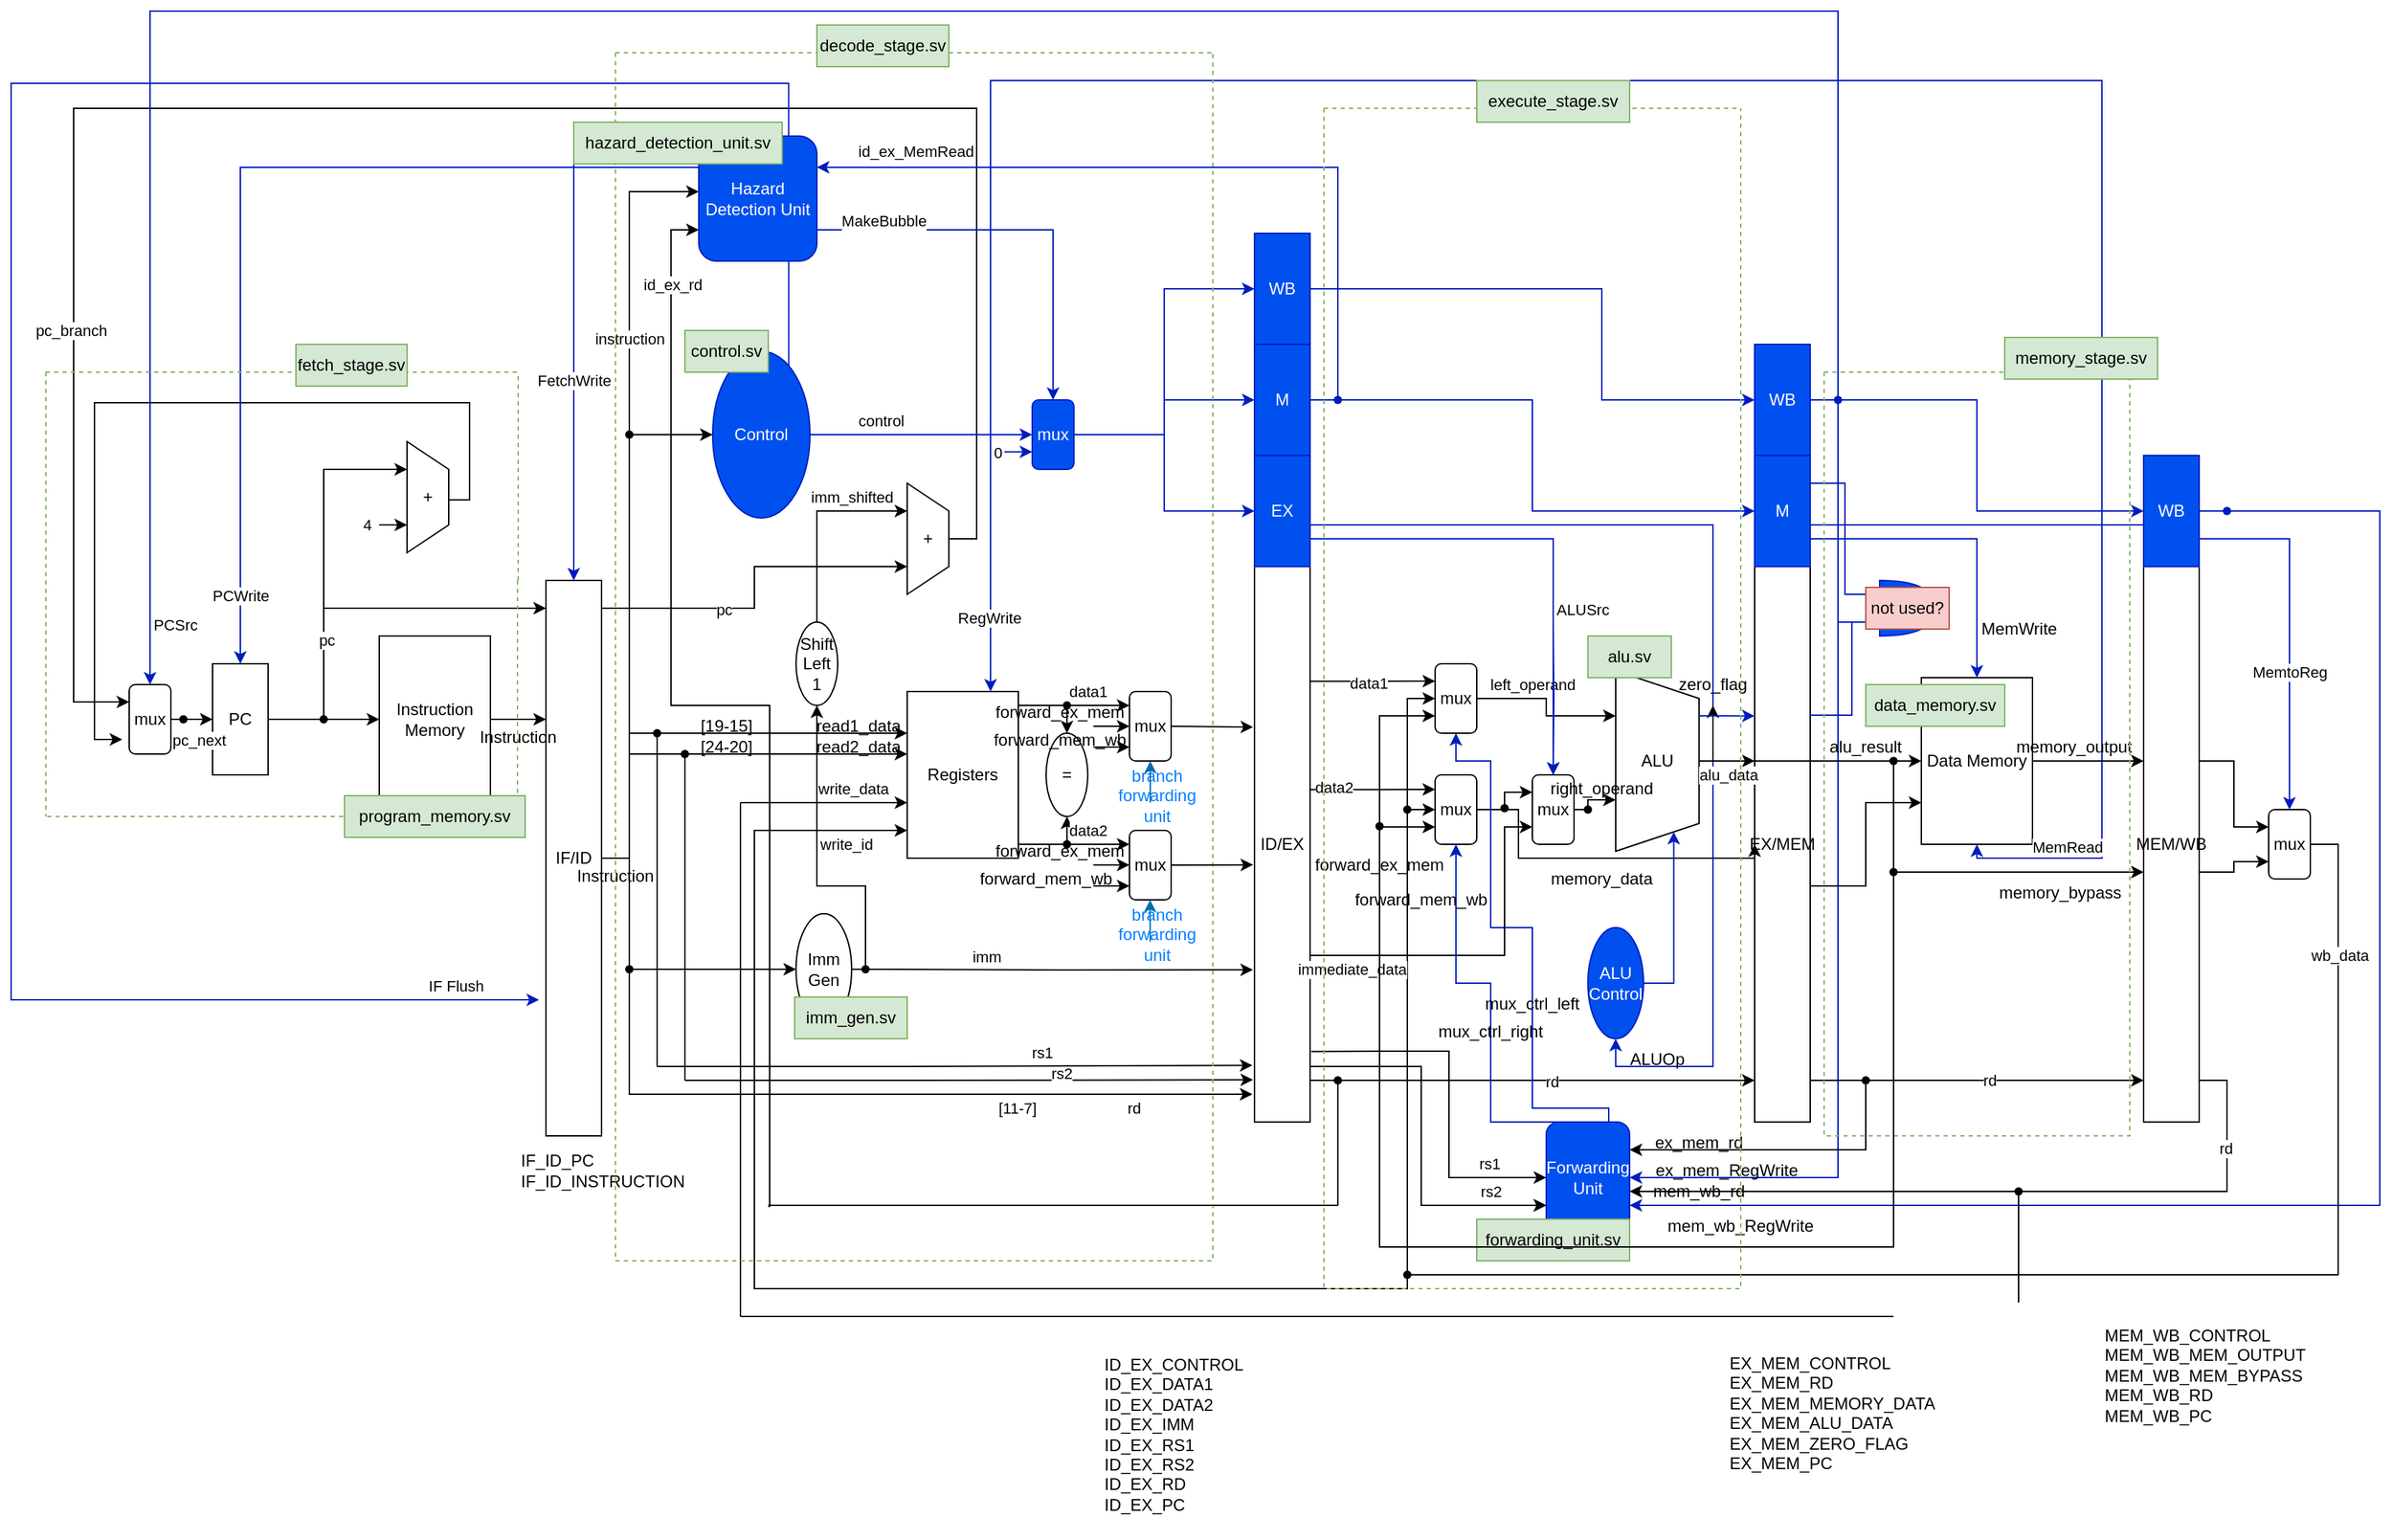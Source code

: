 <mxfile version="24.2.5" type="github">
  <diagram name="Page-1" id="IpCxHiP5fQjlRUhZVsv_">
    <mxGraphModel dx="1912" dy="1203" grid="1" gridSize="10" guides="1" tooltips="1" connect="1" arrows="1" fold="1" page="1" pageScale="1" pageWidth="1700" pageHeight="1100" math="0" shadow="0">
      <root>
        <mxCell id="0" />
        <mxCell id="1" parent="0" />
        <mxCell id="7AGCUOTx4ptlF9nV3zEV-49" style="edgeStyle=orthogonalEdgeStyle;rounded=0;orthogonalLoop=1;jettySize=auto;html=1;exitX=1;exitY=0.5;exitDx=0;exitDy=0;entryX=0;entryY=0.25;entryDx=0;entryDy=0;" parent="1" source="7AGCUOTx4ptlF9nV3zEV-2" target="7AGCUOTx4ptlF9nV3zEV-8" edge="1">
          <mxGeometry relative="1" as="geometry" />
        </mxCell>
        <mxCell id="7AGCUOTx4ptlF9nV3zEV-2" value="Instruction Memory" style="rounded=0;whiteSpace=wrap;html=1;" parent="1" vertex="1">
          <mxGeometry x="300" y="510" width="80" height="120" as="geometry" />
        </mxCell>
        <mxCell id="7AGCUOTx4ptlF9nV3zEV-39" style="edgeStyle=orthogonalEdgeStyle;rounded=0;orthogonalLoop=1;jettySize=auto;html=1;exitX=1;exitY=0.5;exitDx=0;exitDy=0;entryX=0;entryY=0.5;entryDx=0;entryDy=0;" parent="1" source="7AGCUOTx4ptlF9nV3zEV-3" target="7AGCUOTx4ptlF9nV3zEV-2" edge="1">
          <mxGeometry relative="1" as="geometry" />
        </mxCell>
        <mxCell id="7AGCUOTx4ptlF9nV3zEV-40" style="edgeStyle=orthogonalEdgeStyle;rounded=0;orthogonalLoop=1;jettySize=auto;html=1;exitX=1;exitY=0.5;exitDx=0;exitDy=0;entryX=0.25;entryY=1;entryDx=0;entryDy=0;" parent="1" source="7AGCUOTx4ptlF9nV3zEV-3" target="7AGCUOTx4ptlF9nV3zEV-7" edge="1">
          <mxGeometry relative="1" as="geometry">
            <Array as="points">
              <mxPoint x="260" y="570" />
              <mxPoint x="260" y="390" />
            </Array>
          </mxGeometry>
        </mxCell>
        <mxCell id="r3CQyimWaxTI8VOWc62i-3" value="pc&lt;br&gt;" style="edgeLabel;html=1;align=center;verticalAlign=middle;resizable=0;points=[];" parent="7AGCUOTx4ptlF9nV3zEV-40" vertex="1" connectable="0">
          <mxGeometry x="-0.305" y="-2" relative="1" as="geometry">
            <mxPoint as="offset" />
          </mxGeometry>
        </mxCell>
        <mxCell id="7AGCUOTx4ptlF9nV3zEV-3" value="PC&lt;br&gt;" style="rounded=0;whiteSpace=wrap;html=1;" parent="1" vertex="1">
          <mxGeometry x="180" y="530" width="40" height="80" as="geometry" />
        </mxCell>
        <mxCell id="7AGCUOTx4ptlF9nV3zEV-38" style="edgeStyle=orthogonalEdgeStyle;rounded=0;orthogonalLoop=1;jettySize=auto;html=1;exitX=1;exitY=0.5;exitDx=0;exitDy=0;entryX=0;entryY=0.5;entryDx=0;entryDy=0;" parent="1" source="7AGCUOTx4ptlF9nV3zEV-5" target="7AGCUOTx4ptlF9nV3zEV-3" edge="1">
          <mxGeometry relative="1" as="geometry" />
        </mxCell>
        <mxCell id="r3CQyimWaxTI8VOWc62i-4" value="pc_next" style="edgeLabel;html=1;align=center;verticalAlign=middle;resizable=0;points=[];" parent="7AGCUOTx4ptlF9nV3zEV-38" vertex="1" connectable="0">
          <mxGeometry x="-0.198" y="-1" relative="1" as="geometry">
            <mxPoint x="8" y="14" as="offset" />
          </mxGeometry>
        </mxCell>
        <mxCell id="7AGCUOTx4ptlF9nV3zEV-5" value="mux&lt;br&gt;" style="rounded=1;whiteSpace=wrap;html=1;" parent="1" vertex="1">
          <mxGeometry x="120" y="545" width="30" height="50" as="geometry" />
        </mxCell>
        <mxCell id="7AGCUOTx4ptlF9nV3zEV-42" style="edgeStyle=orthogonalEdgeStyle;rounded=0;orthogonalLoop=1;jettySize=auto;html=1;exitX=0.75;exitY=1;exitDx=0;exitDy=0;entryX=0.75;entryY=1;entryDx=0;entryDy=0;" parent="1" target="7AGCUOTx4ptlF9nV3zEV-7" edge="1">
          <mxGeometry relative="1" as="geometry">
            <mxPoint x="300" y="430" as="sourcePoint" />
          </mxGeometry>
        </mxCell>
        <mxCell id="7AGCUOTx4ptlF9nV3zEV-44" value="4&lt;br&gt;" style="edgeLabel;html=1;align=center;verticalAlign=middle;resizable=0;points=[];" parent="7AGCUOTx4ptlF9nV3zEV-42" vertex="1" connectable="0">
          <mxGeometry x="-0.457" relative="1" as="geometry">
            <mxPoint x="-15" as="offset" />
          </mxGeometry>
        </mxCell>
        <mxCell id="7AGCUOTx4ptlF9nV3zEV-48" style="edgeStyle=orthogonalEdgeStyle;rounded=0;orthogonalLoop=1;jettySize=auto;html=1;exitX=0.5;exitY=0;exitDx=0;exitDy=0;entryX=0;entryY=0.75;entryDx=0;entryDy=0;" parent="1" edge="1">
          <mxGeometry relative="1" as="geometry">
            <Array as="points">
              <mxPoint x="365" y="412" />
              <mxPoint x="365" y="342" />
              <mxPoint x="95" y="342" />
              <mxPoint x="95" y="585" />
            </Array>
            <mxPoint x="345" y="412" as="sourcePoint" />
            <mxPoint x="115.0" y="584.5" as="targetPoint" />
          </mxGeometry>
        </mxCell>
        <mxCell id="7AGCUOTx4ptlF9nV3zEV-7" value="+&lt;br&gt;" style="shape=trapezoid;perimeter=trapezoidPerimeter;whiteSpace=wrap;html=1;fixedSize=1;direction=south;" parent="1" vertex="1">
          <mxGeometry x="320" y="370" width="30" height="80" as="geometry" />
        </mxCell>
        <mxCell id="7AGCUOTx4ptlF9nV3zEV-106" style="edgeStyle=orthogonalEdgeStyle;rounded=0;orthogonalLoop=1;jettySize=auto;html=1;exitDx=0;exitDy=0;" parent="1" source="7AGCUOTx4ptlF9nV3zEV-134" edge="1">
          <mxGeometry relative="1" as="geometry">
            <mxPoint x="530" y="190" as="targetPoint" />
            <Array as="points">
              <mxPoint x="480" y="190" />
            </Array>
          </mxGeometry>
        </mxCell>
        <mxCell id="2nhumJkl5wTfImcDvtph-66" value="instruction" style="edgeLabel;html=1;align=center;verticalAlign=middle;resizable=0;points=[];" parent="7AGCUOTx4ptlF9nV3zEV-106" vertex="1" connectable="0">
          <mxGeometry x="-0.387" relative="1" as="geometry">
            <mxPoint as="offset" />
          </mxGeometry>
        </mxCell>
        <mxCell id="7AGCUOTx4ptlF9nV3zEV-111" style="edgeStyle=orthogonalEdgeStyle;rounded=0;orthogonalLoop=1;jettySize=auto;html=1;exitX=1;exitY=0.5;exitDx=0;exitDy=0;entryX=-0.037;entryY=0.95;entryDx=0;entryDy=0;entryPerimeter=0;" parent="1" source="7AGCUOTx4ptlF9nV3zEV-8" target="7AGCUOTx4ptlF9nV3zEV-9" edge="1">
          <mxGeometry relative="1" as="geometry">
            <mxPoint x="830" y="850" as="targetPoint" />
            <Array as="points">
              <mxPoint x="480" y="670" />
              <mxPoint x="480" y="840" />
            </Array>
          </mxGeometry>
        </mxCell>
        <mxCell id="iRF73-ydp--cM6KkQBau-20" value="[11-7]" style="edgeLabel;html=1;align=center;verticalAlign=middle;resizable=0;points=[];" parent="7AGCUOTx4ptlF9nV3zEV-111" vertex="1" connectable="0">
          <mxGeometry x="0.457" relative="1" as="geometry">
            <mxPoint x="4" y="10" as="offset" />
          </mxGeometry>
        </mxCell>
        <mxCell id="iRF73-ydp--cM6KkQBau-21" value="rd" style="edgeLabel;html=1;align=center;verticalAlign=middle;resizable=0;points=[];" parent="7AGCUOTx4ptlF9nV3zEV-111" vertex="1" connectable="0">
          <mxGeometry x="0.624" y="-1" relative="1" as="geometry">
            <mxPoint x="34" y="9" as="offset" />
          </mxGeometry>
        </mxCell>
        <mxCell id="7AGCUOTx4ptlF9nV3zEV-8" value="IF/ID&lt;br&gt;" style="rounded=0;whiteSpace=wrap;html=1;overflow=visible;" parent="1" vertex="1">
          <mxGeometry x="420" y="470" width="40" height="400" as="geometry" />
        </mxCell>
        <mxCell id="7AGCUOTx4ptlF9nV3zEV-9" value="ID/EX" style="rounded=0;whiteSpace=wrap;html=1;overflow=visible;" parent="1" vertex="1">
          <mxGeometry x="930" y="460" width="40" height="400" as="geometry" />
        </mxCell>
        <mxCell id="7AGCUOTx4ptlF9nV3zEV-10" value="EX/MEM&lt;br&gt;" style="rounded=0;whiteSpace=wrap;html=1;overflow=visible;" parent="1" vertex="1">
          <mxGeometry x="1290" y="460" width="40" height="400" as="geometry" />
        </mxCell>
        <mxCell id="7AGCUOTx4ptlF9nV3zEV-11" value="MEM/WB&lt;br&gt;" style="rounded=0;whiteSpace=wrap;html=1;overflow=visible;" parent="1" vertex="1">
          <mxGeometry x="1570" y="460" width="40" height="400" as="geometry" />
        </mxCell>
        <mxCell id="7AGCUOTx4ptlF9nV3zEV-109" style="edgeStyle=orthogonalEdgeStyle;rounded=0;orthogonalLoop=1;jettySize=auto;html=1;exitDx=0;exitDy=0;entryX=0;entryY=0.25;entryDx=0;entryDy=0;" parent="1" source="7AGCUOTx4ptlF9nV3zEV-118" target="7AGCUOTx4ptlF9nV3zEV-12" edge="1">
          <mxGeometry relative="1" as="geometry">
            <mxPoint x="480" y="580" as="sourcePoint" />
          </mxGeometry>
        </mxCell>
        <mxCell id="7AGCUOTx4ptlF9nV3zEV-192" style="edgeStyle=orthogonalEdgeStyle;rounded=0;orthogonalLoop=1;jettySize=auto;html=1;" parent="1" source="7AGCUOTx4ptlF9nV3zEV-190" edge="1">
          <mxGeometry relative="1" as="geometry">
            <mxPoint x="680" y="650" as="targetPoint" />
            <Array as="points">
              <mxPoint x="570" y="980" />
              <mxPoint x="570" y="650" />
              <mxPoint x="680" y="650" />
            </Array>
          </mxGeometry>
        </mxCell>
        <mxCell id="iRF73-ydp--cM6KkQBau-12" value="write_id" style="edgeLabel;html=1;align=center;verticalAlign=middle;resizable=0;points=[];" parent="7AGCUOTx4ptlF9nV3zEV-192" vertex="1" connectable="0">
          <mxGeometry x="0.906" relative="1" as="geometry">
            <mxPoint x="-1" y="10" as="offset" />
          </mxGeometry>
        </mxCell>
        <mxCell id="7AGCUOTx4ptlF9nV3zEV-12" value="Registers&lt;br&gt;" style="rounded=0;whiteSpace=wrap;html=1;" parent="1" vertex="1">
          <mxGeometry x="680" y="550" width="80" height="120" as="geometry" />
        </mxCell>
        <mxCell id="7AGCUOTx4ptlF9nV3zEV-50" style="edgeStyle=orthogonalEdgeStyle;rounded=0;orthogonalLoop=1;jettySize=auto;html=1;exitX=1;exitY=0.05;exitDx=0;exitDy=0;entryX=0.75;entryY=1;entryDx=0;entryDy=0;exitPerimeter=0;" parent="1" source="7AGCUOTx4ptlF9nV3zEV-8" target="7AGCUOTx4ptlF9nV3zEV-14" edge="1">
          <mxGeometry relative="1" as="geometry">
            <mxPoint x="470" y="470.0" as="sourcePoint" />
          </mxGeometry>
        </mxCell>
        <mxCell id="iRF73-ydp--cM6KkQBau-7" value="pc" style="edgeLabel;html=1;align=center;verticalAlign=middle;resizable=0;points=[];" parent="7AGCUOTx4ptlF9nV3zEV-50" vertex="1" connectable="0">
          <mxGeometry x="-0.298" y="-1" relative="1" as="geometry">
            <mxPoint as="offset" />
          </mxGeometry>
        </mxCell>
        <mxCell id="7AGCUOTx4ptlF9nV3zEV-58" style="edgeStyle=orthogonalEdgeStyle;rounded=0;orthogonalLoop=1;jettySize=auto;html=1;exitX=0.5;exitY=0;exitDx=0;exitDy=0;entryX=0;entryY=0.25;entryDx=0;entryDy=0;" parent="1" source="7AGCUOTx4ptlF9nV3zEV-14" target="7AGCUOTx4ptlF9nV3zEV-5" edge="1">
          <mxGeometry relative="1" as="geometry">
            <Array as="points">
              <mxPoint x="730" y="440" />
              <mxPoint x="730" y="130" />
              <mxPoint x="80" y="130" />
              <mxPoint x="80" y="558" />
            </Array>
          </mxGeometry>
        </mxCell>
        <mxCell id="r3CQyimWaxTI8VOWc62i-2" value="pc_branch" style="edgeLabel;html=1;align=center;verticalAlign=middle;resizable=0;points=[];" parent="7AGCUOTx4ptlF9nV3zEV-58" vertex="1" connectable="0">
          <mxGeometry x="0.575" y="-2" relative="1" as="geometry">
            <mxPoint as="offset" />
          </mxGeometry>
        </mxCell>
        <mxCell id="7AGCUOTx4ptlF9nV3zEV-14" value="+&lt;br&gt;" style="shape=trapezoid;perimeter=trapezoidPerimeter;whiteSpace=wrap;html=1;fixedSize=1;direction=south;" parent="1" vertex="1">
          <mxGeometry x="680" y="400" width="30" height="80" as="geometry" />
        </mxCell>
        <mxCell id="7AGCUOTx4ptlF9nV3zEV-112" style="edgeStyle=orthogonalEdgeStyle;rounded=0;orthogonalLoop=1;jettySize=auto;html=1;exitDx=0;exitDy=0;entryX=0;entryY=0.5;entryDx=0;entryDy=0;" parent="1" source="7AGCUOTx4ptlF9nV3zEV-123" target="7AGCUOTx4ptlF9nV3zEV-16" edge="1">
          <mxGeometry relative="1" as="geometry">
            <mxPoint x="480" y="750" as="sourcePoint" />
            <Array as="points">
              <mxPoint x="540" y="750" />
              <mxPoint x="540" y="750" />
            </Array>
          </mxGeometry>
        </mxCell>
        <mxCell id="7AGCUOTx4ptlF9nV3zEV-16" value="Imm Gen" style="ellipse;whiteSpace=wrap;html=1;" parent="1" vertex="1">
          <mxGeometry x="600" y="710" width="40" height="80" as="geometry" />
        </mxCell>
        <mxCell id="7AGCUOTx4ptlF9nV3zEV-51" style="edgeStyle=orthogonalEdgeStyle;rounded=0;orthogonalLoop=1;jettySize=auto;html=1;exitX=0.5;exitY=0;exitDx=0;exitDy=0;entryX=0.25;entryY=1;entryDx=0;entryDy=0;" parent="1" source="7AGCUOTx4ptlF9nV3zEV-17" target="7AGCUOTx4ptlF9nV3zEV-14" edge="1">
          <mxGeometry relative="1" as="geometry" />
        </mxCell>
        <mxCell id="iRF73-ydp--cM6KkQBau-10" value="&lt;div&gt;imm_shifted&lt;/div&gt;" style="edgeLabel;html=1;align=center;verticalAlign=middle;resizable=0;points=[];" parent="7AGCUOTx4ptlF9nV3zEV-51" vertex="1" connectable="0">
          <mxGeometry x="0.482" y="-1" relative="1" as="geometry">
            <mxPoint x="-3" y="-11" as="offset" />
          </mxGeometry>
        </mxCell>
        <mxCell id="7AGCUOTx4ptlF9nV3zEV-53" style="edgeStyle=orthogonalEdgeStyle;rounded=0;orthogonalLoop=1;jettySize=auto;html=1;exitX=0.5;exitY=1;exitDx=0;exitDy=0;entryX=0.5;entryY=1;entryDx=0;entryDy=0;" parent="1" target="7AGCUOTx4ptlF9nV3zEV-17" edge="1">
          <mxGeometry relative="1" as="geometry">
            <mxPoint x="650" y="750" as="sourcePoint" />
            <Array as="points">
              <mxPoint x="650" y="690" />
              <mxPoint x="615" y="690" />
            </Array>
          </mxGeometry>
        </mxCell>
        <mxCell id="7AGCUOTx4ptlF9nV3zEV-17" value="Shift Left 1" style="ellipse;whiteSpace=wrap;html=1;" parent="1" vertex="1">
          <mxGeometry x="600" y="500" width="30" height="60" as="geometry" />
        </mxCell>
        <mxCell id="7AGCUOTx4ptlF9nV3zEV-56" style="edgeStyle=orthogonalEdgeStyle;rounded=0;orthogonalLoop=1;jettySize=auto;html=1;exitX=0.5;exitY=0;exitDx=0;exitDy=0;entryX=0.5;entryY=0;entryDx=0;entryDy=0;" parent="1" target="7AGCUOTx4ptlF9nV3zEV-18" edge="1">
          <mxGeometry relative="1" as="geometry">
            <mxPoint x="795.068" y="560" as="sourcePoint" />
          </mxGeometry>
        </mxCell>
        <mxCell id="7AGCUOTx4ptlF9nV3zEV-57" style="edgeStyle=orthogonalEdgeStyle;rounded=0;orthogonalLoop=1;jettySize=auto;html=1;exitX=0.5;exitY=1;exitDx=0;exitDy=0;entryX=0.5;entryY=1;entryDx=0;entryDy=0;" parent="1" target="7AGCUOTx4ptlF9nV3zEV-18" edge="1">
          <mxGeometry relative="1" as="geometry">
            <mxPoint x="795.068" y="660" as="sourcePoint" />
          </mxGeometry>
        </mxCell>
        <mxCell id="7AGCUOTx4ptlF9nV3zEV-18" value="=" style="ellipse;whiteSpace=wrap;html=1;" parent="1" vertex="1">
          <mxGeometry x="780" y="580" width="30" height="60" as="geometry" />
        </mxCell>
        <mxCell id="WGRCAQS2CZB4Ie9VM8L0-8" style="edgeStyle=orthogonalEdgeStyle;rounded=0;orthogonalLoop=1;jettySize=auto;html=1;exitX=0;exitY=0.75;exitDx=0;exitDy=0;entryX=0;entryY=0.75;entryDx=0;entryDy=0;fillColor=#0050ef;strokeColor=#001DBC;" parent="1" target="7AGCUOTx4ptlF9nV3zEV-19" edge="1">
          <mxGeometry relative="1" as="geometry">
            <mxPoint x="750" y="377.364" as="sourcePoint" />
          </mxGeometry>
        </mxCell>
        <mxCell id="WGRCAQS2CZB4Ie9VM8L0-9" value="0&lt;br&gt;" style="edgeLabel;html=1;align=center;verticalAlign=middle;resizable=0;points=[];" parent="WGRCAQS2CZB4Ie9VM8L0-8" vertex="1" connectable="0">
          <mxGeometry x="-0.7" y="-1" relative="1" as="geometry">
            <mxPoint x="-8" y="-1" as="offset" />
          </mxGeometry>
        </mxCell>
        <mxCell id="WGRCAQS2CZB4Ie9VM8L0-11" style="edgeStyle=orthogonalEdgeStyle;rounded=0;orthogonalLoop=1;jettySize=auto;html=1;exitX=1;exitY=0.5;exitDx=0;exitDy=0;entryX=0;entryY=0.5;entryDx=0;entryDy=0;fillColor=#0050ef;strokeColor=#001DBC;" parent="1" source="7AGCUOTx4ptlF9nV3zEV-19" target="7AGCUOTx4ptlF9nV3zEV-32" edge="1">
          <mxGeometry relative="1" as="geometry" />
        </mxCell>
        <mxCell id="WGRCAQS2CZB4Ie9VM8L0-12" style="edgeStyle=orthogonalEdgeStyle;rounded=0;orthogonalLoop=1;jettySize=auto;html=1;exitX=1;exitY=0.5;exitDx=0;exitDy=0;entryX=0;entryY=0.5;entryDx=0;entryDy=0;fillColor=#0050ef;strokeColor=#001DBC;" parent="1" source="7AGCUOTx4ptlF9nV3zEV-19" target="7AGCUOTx4ptlF9nV3zEV-31" edge="1">
          <mxGeometry relative="1" as="geometry" />
        </mxCell>
        <mxCell id="WGRCAQS2CZB4Ie9VM8L0-13" style="edgeStyle=orthogonalEdgeStyle;rounded=0;orthogonalLoop=1;jettySize=auto;html=1;exitX=1;exitY=0.5;exitDx=0;exitDy=0;entryX=0;entryY=0.5;entryDx=0;entryDy=0;fillColor=#0050ef;strokeColor=#001DBC;" parent="1" source="7AGCUOTx4ptlF9nV3zEV-19" target="7AGCUOTx4ptlF9nV3zEV-30" edge="1">
          <mxGeometry relative="1" as="geometry" />
        </mxCell>
        <mxCell id="7AGCUOTx4ptlF9nV3zEV-19" value="mux&lt;br&gt;" style="rounded=1;whiteSpace=wrap;html=1;fillColor=#0050ef;fontColor=#ffffff;strokeColor=#001DBC;" parent="1" vertex="1">
          <mxGeometry x="770" y="340" width="30" height="50" as="geometry" />
        </mxCell>
        <mxCell id="7AGCUOTx4ptlF9nV3zEV-138" style="edgeStyle=orthogonalEdgeStyle;rounded=0;orthogonalLoop=1;jettySize=auto;html=1;exitX=0;exitY=0.25;exitDx=0;exitDy=0;entryX=0;entryY=0.25;entryDx=0;entryDy=0;" parent="1" target="7AGCUOTx4ptlF9nV3zEV-21" edge="1">
          <mxGeometry relative="1" as="geometry">
            <mxPoint x="970" y="542.594" as="sourcePoint" />
            <Array as="points">
              <mxPoint x="1015" y="543" />
            </Array>
          </mxGeometry>
        </mxCell>
        <mxCell id="sZSkLrOZnHPghDmqJCr5-6" value="data1" style="edgeLabel;html=1;align=center;verticalAlign=middle;resizable=0;points=[];" parent="7AGCUOTx4ptlF9nV3zEV-138" vertex="1" connectable="0">
          <mxGeometry x="-0.081" y="-1" relative="1" as="geometry">
            <mxPoint as="offset" />
          </mxGeometry>
        </mxCell>
        <mxCell id="7AGCUOTx4ptlF9nV3zEV-21" value="mux&lt;br&gt;" style="rounded=1;whiteSpace=wrap;html=1;" parent="1" vertex="1">
          <mxGeometry x="1060" y="530" width="30" height="50" as="geometry" />
        </mxCell>
        <mxCell id="7AGCUOTx4ptlF9nV3zEV-133" style="edgeStyle=orthogonalEdgeStyle;rounded=0;orthogonalLoop=1;jettySize=auto;html=1;exitX=1;exitY=0.5;exitDx=0;exitDy=0;entryX=0;entryY=0.25;entryDx=0;entryDy=0;" parent="1" source="7AGCUOTx4ptlF9nV3zEV-22" target="7AGCUOTx4ptlF9nV3zEV-26" edge="1">
          <mxGeometry relative="1" as="geometry" />
        </mxCell>
        <mxCell id="7AGCUOTx4ptlF9nV3zEV-139" style="edgeStyle=orthogonalEdgeStyle;rounded=0;orthogonalLoop=1;jettySize=auto;html=1;exitX=0;exitY=0.25;exitDx=0;exitDy=0;entryX=0;entryY=0.25;entryDx=0;entryDy=0;" parent="1" edge="1">
          <mxGeometry relative="1" as="geometry">
            <mxPoint x="1060" y="620.5" as="targetPoint" />
            <mxPoint x="970" y="620.594" as="sourcePoint" />
            <Array as="points">
              <mxPoint x="1015" y="620" />
              <mxPoint x="1015" y="620" />
            </Array>
          </mxGeometry>
        </mxCell>
        <mxCell id="sZSkLrOZnHPghDmqJCr5-7" value="data2" style="edgeLabel;html=1;align=center;verticalAlign=middle;resizable=0;points=[];" parent="7AGCUOTx4ptlF9nV3zEV-139" vertex="1" connectable="0">
          <mxGeometry x="-0.618" y="2" relative="1" as="geometry">
            <mxPoint as="offset" />
          </mxGeometry>
        </mxCell>
        <mxCell id="7AGCUOTx4ptlF9nV3zEV-183" style="edgeStyle=orthogonalEdgeStyle;rounded=0;orthogonalLoop=1;jettySize=auto;html=1;entryX=0;entryY=0.75;entryDx=0;entryDy=0;" parent="1" target="7AGCUOTx4ptlF9nV3zEV-22" edge="1">
          <mxGeometry relative="1" as="geometry">
            <mxPoint x="1020" y="650" as="sourcePoint" />
            <Array as="points">
              <mxPoint x="1020" y="647" />
            </Array>
          </mxGeometry>
        </mxCell>
        <mxCell id="7AGCUOTx4ptlF9nV3zEV-186" style="edgeStyle=orthogonalEdgeStyle;rounded=0;orthogonalLoop=1;jettySize=auto;html=1;exitX=0;exitY=0.5;exitDx=0;exitDy=0;entryX=0;entryY=0.5;entryDx=0;entryDy=0;" parent="1" target="7AGCUOTx4ptlF9nV3zEV-22" edge="1">
          <mxGeometry relative="1" as="geometry">
            <mxPoint x="1040" y="635" as="sourcePoint" />
          </mxGeometry>
        </mxCell>
        <mxCell id="2nhumJkl5wTfImcDvtph-59" style="edgeStyle=orthogonalEdgeStyle;rounded=0;orthogonalLoop=1;jettySize=auto;html=1;exitX=1;exitY=0.5;exitDx=0;exitDy=0;entryX=0;entryY=0.5;entryDx=0;entryDy=0;" parent="1" source="7AGCUOTx4ptlF9nV3zEV-22" target="7AGCUOTx4ptlF9nV3zEV-10" edge="1">
          <mxGeometry relative="1" as="geometry">
            <Array as="points">
              <mxPoint x="1120" y="635" />
              <mxPoint x="1120" y="670" />
              <mxPoint x="1290" y="670" />
            </Array>
          </mxGeometry>
        </mxCell>
        <mxCell id="7AGCUOTx4ptlF9nV3zEV-22" value="mux&lt;br&gt;" style="rounded=1;whiteSpace=wrap;html=1;" parent="1" vertex="1">
          <mxGeometry x="1060" y="610" width="30" height="50" as="geometry" />
        </mxCell>
        <mxCell id="7AGCUOTx4ptlF9nV3zEV-140" style="edgeStyle=orthogonalEdgeStyle;rounded=0;orthogonalLoop=1;jettySize=auto;html=1;exitX=1;exitY=0.5;exitDx=0;exitDy=0;entryX=0.25;entryY=1;entryDx=0;entryDy=0;" parent="1" source="7AGCUOTx4ptlF9nV3zEV-21" target="7AGCUOTx4ptlF9nV3zEV-23" edge="1">
          <mxGeometry relative="1" as="geometry" />
        </mxCell>
        <mxCell id="2nhumJkl5wTfImcDvtph-5" value="left_operand" style="edgeLabel;html=1;align=center;verticalAlign=middle;resizable=0;points=[];" parent="7AGCUOTx4ptlF9nV3zEV-140" vertex="1" connectable="0">
          <mxGeometry x="-0.52" y="-1" relative="1" as="geometry">
            <mxPoint x="13" y="-11" as="offset" />
          </mxGeometry>
        </mxCell>
        <mxCell id="7AGCUOTx4ptlF9nV3zEV-23" value="ALU&lt;br&gt;" style="shape=trapezoid;perimeter=trapezoidPerimeter;whiteSpace=wrap;html=1;fixedSize=1;direction=south;" parent="1" vertex="1">
          <mxGeometry x="1190" y="535" width="60" height="130" as="geometry" />
        </mxCell>
        <mxCell id="7AGCUOTx4ptlF9nV3zEV-24" value="Data Memory&lt;br&gt;" style="rounded=0;whiteSpace=wrap;html=1;" parent="1" vertex="1">
          <mxGeometry x="1410" y="540" width="80" height="120" as="geometry" />
        </mxCell>
        <mxCell id="7AGCUOTx4ptlF9nV3zEV-185" style="edgeStyle=orthogonalEdgeStyle;rounded=0;orthogonalLoop=1;jettySize=auto;html=1;exitDx=0;exitDy=0;entryX=0;entryY=0.5;entryDx=0;entryDy=0;" parent="1" source="7AGCUOTx4ptlF9nV3zEV-190" target="7AGCUOTx4ptlF9nV3zEV-21" edge="1">
          <mxGeometry relative="1" as="geometry">
            <Array as="points">
              <mxPoint x="1040" y="555" />
            </Array>
          </mxGeometry>
        </mxCell>
        <mxCell id="7AGCUOTx4ptlF9nV3zEV-25" value="mux&lt;br&gt;" style="rounded=1;whiteSpace=wrap;html=1;" parent="1" vertex="1">
          <mxGeometry x="1660" y="635" width="30" height="50" as="geometry" />
        </mxCell>
        <mxCell id="7AGCUOTx4ptlF9nV3zEV-141" style="edgeStyle=orthogonalEdgeStyle;rounded=0;orthogonalLoop=1;jettySize=auto;html=1;exitX=1;exitY=0.5;exitDx=0;exitDy=0;" parent="1" source="7AGCUOTx4ptlF9nV3zEV-26" edge="1">
          <mxGeometry relative="1" as="geometry">
            <mxPoint x="1190" y="628" as="targetPoint" />
            <Array as="points">
              <mxPoint x="1170" y="635" />
              <mxPoint x="1170" y="628" />
            </Array>
          </mxGeometry>
        </mxCell>
        <mxCell id="WGRCAQS2CZB4Ie9VM8L0-26" style="edgeStyle=orthogonalEdgeStyle;rounded=0;orthogonalLoop=1;jettySize=auto;html=1;exitX=0.5;exitY=0;exitDx=0;exitDy=0;fillColor=#0050ef;strokeColor=#001DBC;entryX=0.5;entryY=0;entryDx=0;entryDy=0;" parent="1" target="7AGCUOTx4ptlF9nV3zEV-26" edge="1">
          <mxGeometry relative="1" as="geometry">
            <mxPoint x="1145" y="500" as="sourcePoint" />
          </mxGeometry>
        </mxCell>
        <mxCell id="WGRCAQS2CZB4Ie9VM8L0-27" value="ALUSrc" style="edgeLabel;html=1;align=center;verticalAlign=middle;resizable=0;points=[];" parent="WGRCAQS2CZB4Ie9VM8L0-26" vertex="1" connectable="0">
          <mxGeometry x="-0.369" y="1" relative="1" as="geometry">
            <mxPoint x="19" y="-44" as="offset" />
          </mxGeometry>
        </mxCell>
        <mxCell id="7AGCUOTx4ptlF9nV3zEV-26" value="mux&lt;br&gt;" style="rounded=1;whiteSpace=wrap;html=1;" parent="1" vertex="1">
          <mxGeometry x="1130" y="610" width="30" height="50" as="geometry" />
        </mxCell>
        <mxCell id="WGRCAQS2CZB4Ie9VM8L0-2" style="edgeStyle=orthogonalEdgeStyle;rounded=0;orthogonalLoop=1;jettySize=auto;html=1;exitX=1;exitY=0;exitDx=0;exitDy=0;entryX=0;entryY=0.75;entryDx=0;entryDy=0;fillColor=#0050ef;strokeColor=#001DBC;" parent="1" edge="1">
          <mxGeometry relative="1" as="geometry">
            <Array as="points">
              <mxPoint x="595" y="112" />
              <mxPoint x="35" y="112" />
              <mxPoint x="35" y="772" />
            </Array>
            <mxPoint x="594.74" y="324.559" as="sourcePoint" />
            <mxPoint x="415" y="772" as="targetPoint" />
          </mxGeometry>
        </mxCell>
        <mxCell id="WGRCAQS2CZB4Ie9VM8L0-4" value="IF Flush&lt;br&gt;" style="edgeLabel;html=1;align=center;verticalAlign=middle;resizable=0;points=[];" parent="WGRCAQS2CZB4Ie9VM8L0-2" vertex="1" connectable="0">
          <mxGeometry x="0.478" y="-1" relative="1" as="geometry">
            <mxPoint x="321" y="83" as="offset" />
          </mxGeometry>
        </mxCell>
        <mxCell id="WGRCAQS2CZB4Ie9VM8L0-7" style="edgeStyle=orthogonalEdgeStyle;rounded=0;orthogonalLoop=1;jettySize=auto;html=1;exitX=1;exitY=0.5;exitDx=0;exitDy=0;entryX=0;entryY=0.5;entryDx=0;entryDy=0;fillColor=#0050ef;strokeColor=#001DBC;" parent="1" source="7AGCUOTx4ptlF9nV3zEV-28" target="7AGCUOTx4ptlF9nV3zEV-19" edge="1">
          <mxGeometry relative="1" as="geometry" />
        </mxCell>
        <mxCell id="iRF73-ydp--cM6KkQBau-24" value="control" style="edgeLabel;html=1;align=center;verticalAlign=middle;resizable=0;points=[];" parent="WGRCAQS2CZB4Ie9VM8L0-7" vertex="1" connectable="0">
          <mxGeometry x="-0.418" relative="1" as="geometry">
            <mxPoint x="4" y="-10" as="offset" />
          </mxGeometry>
        </mxCell>
        <mxCell id="7AGCUOTx4ptlF9nV3zEV-28" value="Control&lt;br&gt;" style="ellipse;whiteSpace=wrap;html=1;fillColor=#0050ef;fontColor=#ffffff;strokeColor=#001DBC;" parent="1" vertex="1">
          <mxGeometry x="540" y="305" width="70" height="120" as="geometry" />
        </mxCell>
        <mxCell id="WGRCAQS2CZB4Ie9VM8L0-37" style="edgeStyle=orthogonalEdgeStyle;rounded=0;orthogonalLoop=1;jettySize=auto;html=1;exitX=1;exitY=0.5;exitDx=0;exitDy=0;entryX=0.5;entryY=0;entryDx=0;entryDy=0;fillColor=#0050ef;strokeColor=#001DBC;" parent="1" source="7AGCUOTx4ptlF9nV3zEV-30" target="7AGCUOTx4ptlF9nV3zEV-26" edge="1">
          <mxGeometry relative="1" as="geometry">
            <Array as="points">
              <mxPoint x="970" y="440" />
              <mxPoint x="1145" y="440" />
            </Array>
          </mxGeometry>
        </mxCell>
        <mxCell id="WGRCAQS2CZB4Ie9VM8L0-40" style="edgeStyle=orthogonalEdgeStyle;rounded=0;orthogonalLoop=1;jettySize=auto;html=1;exitX=1;exitY=0.5;exitDx=0;exitDy=0;entryX=0.5;entryY=1;entryDx=0;entryDy=0;fillColor=#0050ef;strokeColor=#001DBC;" parent="1" source="7AGCUOTx4ptlF9nV3zEV-30" target="WGRCAQS2CZB4Ie9VM8L0-38" edge="1">
          <mxGeometry relative="1" as="geometry">
            <Array as="points">
              <mxPoint x="970" y="430" />
              <mxPoint x="1260" y="430" />
              <mxPoint x="1260" y="820" />
              <mxPoint x="1190" y="820" />
            </Array>
          </mxGeometry>
        </mxCell>
        <mxCell id="7AGCUOTx4ptlF9nV3zEV-30" value="EX" style="rounded=0;whiteSpace=wrap;html=1;fillColor=#0050ef;fontColor=#ffffff;strokeColor=#001DBC;" parent="1" vertex="1">
          <mxGeometry x="930" y="380" width="40" height="80" as="geometry" />
        </mxCell>
        <mxCell id="WGRCAQS2CZB4Ie9VM8L0-14" style="edgeStyle=orthogonalEdgeStyle;rounded=0;orthogonalLoop=1;jettySize=auto;html=1;exitX=1;exitY=0.5;exitDx=0;exitDy=0;entryX=1;entryY=0.25;entryDx=0;entryDy=0;fillColor=#0050ef;strokeColor=#001DBC;" parent="1" source="7AGCUOTx4ptlF9nV3zEV-31" target="7AGCUOTx4ptlF9nV3zEV-153" edge="1">
          <mxGeometry relative="1" as="geometry" />
        </mxCell>
        <mxCell id="2nhumJkl5wTfImcDvtph-63" value="id_ex_MemRead" style="edgeLabel;html=1;align=center;verticalAlign=middle;resizable=0;points=[];" parent="WGRCAQS2CZB4Ie9VM8L0-14" vertex="1" connectable="0">
          <mxGeometry x="0.747" y="-2" relative="1" as="geometry">
            <mxPoint y="-10" as="offset" />
          </mxGeometry>
        </mxCell>
        <mxCell id="WGRCAQS2CZB4Ie9VM8L0-15" style="edgeStyle=orthogonalEdgeStyle;rounded=0;orthogonalLoop=1;jettySize=auto;html=1;exitX=1;exitY=0.5;exitDx=0;exitDy=0;entryX=0;entryY=0.5;entryDx=0;entryDy=0;fillColor=#0050ef;strokeColor=#001DBC;" parent="1" source="7AGCUOTx4ptlF9nV3zEV-31" target="7AGCUOTx4ptlF9nV3zEV-33" edge="1">
          <mxGeometry relative="1" as="geometry" />
        </mxCell>
        <mxCell id="7AGCUOTx4ptlF9nV3zEV-31" value="M" style="rounded=0;whiteSpace=wrap;html=1;fillColor=#0050ef;fontColor=#ffffff;strokeColor=#001DBC;" parent="1" vertex="1">
          <mxGeometry x="930" y="300" width="40" height="80" as="geometry" />
        </mxCell>
        <mxCell id="WGRCAQS2CZB4Ie9VM8L0-17" style="edgeStyle=orthogonalEdgeStyle;rounded=0;orthogonalLoop=1;jettySize=auto;html=1;exitX=1;exitY=0.5;exitDx=0;exitDy=0;entryX=0;entryY=0.5;entryDx=0;entryDy=0;fillColor=#0050ef;strokeColor=#001DBC;" parent="1" source="7AGCUOTx4ptlF9nV3zEV-32" target="7AGCUOTx4ptlF9nV3zEV-34" edge="1">
          <mxGeometry relative="1" as="geometry">
            <Array as="points">
              <mxPoint x="1180" y="260" />
              <mxPoint x="1180" y="340" />
            </Array>
          </mxGeometry>
        </mxCell>
        <mxCell id="7AGCUOTx4ptlF9nV3zEV-32" value="WB&lt;br&gt;" style="rounded=0;whiteSpace=wrap;html=1;fillColor=#0050ef;fontColor=#ffffff;strokeColor=#001DBC;" parent="1" vertex="1">
          <mxGeometry x="930" y="220" width="40" height="80" as="geometry" />
        </mxCell>
        <mxCell id="WGRCAQS2CZB4Ie9VM8L0-43" style="edgeStyle=orthogonalEdgeStyle;rounded=0;orthogonalLoop=1;jettySize=auto;html=1;exitX=1;exitY=0.75;exitDx=0;exitDy=0;entryX=0.5;entryY=0;entryDx=0;entryDy=0;fillColor=#0050ef;strokeColor=#001DBC;" parent="1" source="7AGCUOTx4ptlF9nV3zEV-33" target="7AGCUOTx4ptlF9nV3zEV-24" edge="1">
          <mxGeometry relative="1" as="geometry" />
        </mxCell>
        <mxCell id="WGRCAQS2CZB4Ie9VM8L0-45" style="edgeStyle=orthogonalEdgeStyle;rounded=0;orthogonalLoop=1;jettySize=auto;html=1;exitX=1;exitY=0.5;exitDx=0;exitDy=0;entryX=0.5;entryY=1;entryDx=0;entryDy=0;fillColor=#0050ef;strokeColor=#001DBC;" parent="1" source="7AGCUOTx4ptlF9nV3zEV-33" target="7AGCUOTx4ptlF9nV3zEV-24" edge="1">
          <mxGeometry relative="1" as="geometry">
            <Array as="points">
              <mxPoint x="1330" y="430" />
              <mxPoint x="1540" y="430" />
              <mxPoint x="1540" y="670" />
              <mxPoint x="1450" y="670" />
            </Array>
          </mxGeometry>
        </mxCell>
        <mxCell id="WGRCAQS2CZB4Ie9VM8L0-46" value="MemRead" style="edgeLabel;html=1;align=center;verticalAlign=middle;resizable=0;points=[];" parent="WGRCAQS2CZB4Ie9VM8L0-45" vertex="1" connectable="0">
          <mxGeometry x="0.77" y="-1" relative="1" as="geometry">
            <mxPoint x="10" y="-7" as="offset" />
          </mxGeometry>
        </mxCell>
        <mxCell id="7AGCUOTx4ptlF9nV3zEV-33" value="M" style="rounded=0;whiteSpace=wrap;html=1;fillColor=#0050ef;fontColor=#ffffff;strokeColor=#001DBC;" parent="1" vertex="1">
          <mxGeometry x="1290" y="380" width="40" height="80" as="geometry" />
        </mxCell>
        <mxCell id="WGRCAQS2CZB4Ie9VM8L0-20" style="edgeStyle=orthogonalEdgeStyle;rounded=0;orthogonalLoop=1;jettySize=auto;html=1;exitX=1;exitY=0.5;exitDx=0;exitDy=0;entryX=0;entryY=0.5;entryDx=0;entryDy=0;fillColor=#0050ef;strokeColor=#001DBC;" parent="1" source="7AGCUOTx4ptlF9nV3zEV-34" target="7AGCUOTx4ptlF9nV3zEV-35" edge="1">
          <mxGeometry relative="1" as="geometry" />
        </mxCell>
        <mxCell id="WGRCAQS2CZB4Ie9VM8L0-21" style="edgeStyle=orthogonalEdgeStyle;rounded=0;orthogonalLoop=1;jettySize=auto;html=1;exitX=1;exitY=0.5;exitDx=0;exitDy=0;entryX=1;entryY=0.5;entryDx=0;entryDy=0;fillColor=#0050ef;strokeColor=#001DBC;" parent="1" source="7AGCUOTx4ptlF9nV3zEV-34" target="7AGCUOTx4ptlF9nV3zEV-152" edge="1">
          <mxGeometry relative="1" as="geometry">
            <Array as="points">
              <mxPoint x="1350" y="340" />
              <mxPoint x="1350" y="900" />
            </Array>
          </mxGeometry>
        </mxCell>
        <mxCell id="7AGCUOTx4ptlF9nV3zEV-34" value="WB&lt;br&gt;" style="rounded=0;whiteSpace=wrap;html=1;fillColor=#0050ef;fontColor=#ffffff;strokeColor=#001DBC;" parent="1" vertex="1">
          <mxGeometry x="1290" y="300" width="40" height="80" as="geometry" />
        </mxCell>
        <mxCell id="WGRCAQS2CZB4Ie9VM8L0-23" style="edgeStyle=orthogonalEdgeStyle;rounded=0;orthogonalLoop=1;jettySize=auto;html=1;exitX=1;exitY=0.5;exitDx=0;exitDy=0;entryX=1;entryY=0.75;entryDx=0;entryDy=0;fillColor=#0050ef;strokeColor=#001DBC;" parent="1" source="7AGCUOTx4ptlF9nV3zEV-35" target="7AGCUOTx4ptlF9nV3zEV-152" edge="1">
          <mxGeometry relative="1" as="geometry">
            <Array as="points">
              <mxPoint x="1740" y="420" />
              <mxPoint x="1740" y="920" />
            </Array>
          </mxGeometry>
        </mxCell>
        <mxCell id="WGRCAQS2CZB4Ie9VM8L0-24" style="edgeStyle=orthogonalEdgeStyle;rounded=0;orthogonalLoop=1;jettySize=auto;html=1;exitX=1;exitY=0.5;exitDx=0;exitDy=0;entryX=0.75;entryY=0;entryDx=0;entryDy=0;fillColor=#0050ef;strokeColor=#001DBC;" parent="1" source="7AGCUOTx4ptlF9nV3zEV-35" target="7AGCUOTx4ptlF9nV3zEV-12" edge="1">
          <mxGeometry relative="1" as="geometry">
            <Array as="points">
              <mxPoint x="1540" y="430" />
              <mxPoint x="1540" y="110" />
              <mxPoint x="740" y="110" />
            </Array>
          </mxGeometry>
        </mxCell>
        <mxCell id="WGRCAQS2CZB4Ie9VM8L0-28" value="RegWrite&lt;br&gt;" style="edgeLabel;html=1;align=center;verticalAlign=middle;resizable=0;points=[];" parent="WGRCAQS2CZB4Ie9VM8L0-24" vertex="1" connectable="0">
          <mxGeometry x="0.935" y="-1" relative="1" as="geometry">
            <mxPoint as="offset" />
          </mxGeometry>
        </mxCell>
        <mxCell id="WGRCAQS2CZB4Ie9VM8L0-47" style="edgeStyle=orthogonalEdgeStyle;rounded=0;orthogonalLoop=1;jettySize=auto;html=1;exitX=1;exitY=0.75;exitDx=0;exitDy=0;entryX=0.5;entryY=0;entryDx=0;entryDy=0;fillColor=#0050ef;strokeColor=#001DBC;" parent="1" source="7AGCUOTx4ptlF9nV3zEV-35" target="7AGCUOTx4ptlF9nV3zEV-25" edge="1">
          <mxGeometry relative="1" as="geometry" />
        </mxCell>
        <mxCell id="WGRCAQS2CZB4Ie9VM8L0-48" value="MemtoReg&lt;br&gt;" style="edgeLabel;html=1;align=center;verticalAlign=middle;resizable=0;points=[];" parent="WGRCAQS2CZB4Ie9VM8L0-47" vertex="1" connectable="0">
          <mxGeometry x="0.051" y="-2" relative="1" as="geometry">
            <mxPoint x="2" y="24" as="offset" />
          </mxGeometry>
        </mxCell>
        <mxCell id="7AGCUOTx4ptlF9nV3zEV-35" value="WB&lt;br&gt;" style="rounded=0;whiteSpace=wrap;html=1;fillColor=#0050ef;fontColor=#ffffff;strokeColor=#001DBC;" parent="1" vertex="1">
          <mxGeometry x="1570" y="380" width="40" height="80" as="geometry" />
        </mxCell>
        <mxCell id="7AGCUOTx4ptlF9nV3zEV-46" value="" style="endArrow=classic;html=1;rounded=0;entryX=0;entryY=0.025;entryDx=0;entryDy=0;entryPerimeter=0;" parent="1" edge="1">
          <mxGeometry width="50" height="50" relative="1" as="geometry">
            <mxPoint x="260" y="490" as="sourcePoint" />
            <mxPoint x="420" y="490" as="targetPoint" />
          </mxGeometry>
        </mxCell>
        <mxCell id="7AGCUOTx4ptlF9nV3zEV-52" style="edgeStyle=orthogonalEdgeStyle;rounded=0;orthogonalLoop=1;jettySize=auto;html=1;exitDx=0;exitDy=0;anchorPointDirection=1;snapToPoint=0;entryX=-0.028;entryY=0.726;entryDx=0;entryDy=0;entryPerimeter=0;" parent="1" edge="1" target="7AGCUOTx4ptlF9nV3zEV-9">
          <mxGeometry relative="1" as="geometry">
            <mxPoint x="650" y="750" as="sourcePoint" />
            <mxPoint x="840" y="750" as="targetPoint" />
          </mxGeometry>
        </mxCell>
        <mxCell id="iRF73-ydp--cM6KkQBau-6" value="&lt;div&gt;imm&lt;/div&gt;" style="edgeLabel;html=1;align=center;verticalAlign=middle;resizable=0;points=[];" parent="7AGCUOTx4ptlF9nV3zEV-52" vertex="1" connectable="0">
          <mxGeometry x="-0.398" y="-2" relative="1" as="geometry">
            <mxPoint x="3" y="-12" as="offset" />
          </mxGeometry>
        </mxCell>
        <mxCell id="7AGCUOTx4ptlF9nV3zEV-54" value="" style="endArrow=classic;html=1;rounded=0;exitX=1;exitY=0.917;exitDx=0;exitDy=0;exitPerimeter=0;" parent="1" source="7AGCUOTx4ptlF9nV3zEV-12" edge="1">
          <mxGeometry width="50" height="50" relative="1" as="geometry">
            <mxPoint x="780" y="670" as="sourcePoint" />
            <mxPoint x="840" y="660" as="targetPoint" />
          </mxGeometry>
        </mxCell>
        <mxCell id="iRF73-ydp--cM6KkQBau-9" value="&lt;div&gt;data2&lt;/div&gt;" style="edgeLabel;html=1;align=center;verticalAlign=middle;resizable=0;points=[];" parent="7AGCUOTx4ptlF9nV3zEV-54" vertex="1" connectable="0">
          <mxGeometry x="0.327" y="2" relative="1" as="geometry">
            <mxPoint x="-3" y="-8" as="offset" />
          </mxGeometry>
        </mxCell>
        <mxCell id="7AGCUOTx4ptlF9nV3zEV-55" value="" style="endArrow=classic;html=1;rounded=0;exitX=1;exitY=0.917;exitDx=0;exitDy=0;exitPerimeter=0;" parent="1" edge="1">
          <mxGeometry width="50" height="50" relative="1" as="geometry">
            <mxPoint x="760" y="560" as="sourcePoint" />
            <mxPoint x="840" y="560" as="targetPoint" />
          </mxGeometry>
        </mxCell>
        <mxCell id="iRF73-ydp--cM6KkQBau-8" value="&lt;div&gt;data1&lt;/div&gt;" style="edgeLabel;html=1;align=center;verticalAlign=middle;resizable=0;points=[];" parent="7AGCUOTx4ptlF9nV3zEV-55" vertex="1" connectable="0">
          <mxGeometry x="0.341" relative="1" as="geometry">
            <mxPoint x="-4" y="-10" as="offset" />
          </mxGeometry>
        </mxCell>
        <mxCell id="7AGCUOTx4ptlF9nV3zEV-110" style="edgeStyle=orthogonalEdgeStyle;rounded=0;orthogonalLoop=1;jettySize=auto;html=1;exitX=0;exitY=0.25;exitDx=0;exitDy=0;entryX=0;entryY=0.25;entryDx=0;entryDy=0;" parent="1" edge="1">
          <mxGeometry relative="1" as="geometry">
            <mxPoint x="680" y="595" as="targetPoint" />
            <mxPoint x="480" y="595" as="sourcePoint" />
          </mxGeometry>
        </mxCell>
        <mxCell id="7AGCUOTx4ptlF9nV3zEV-113" value="" style="endArrow=none;html=1;rounded=0;" parent="1" edge="1">
          <mxGeometry width="50" height="50" relative="1" as="geometry">
            <mxPoint x="520" y="595" as="sourcePoint" />
            <mxPoint x="520" y="830" as="targetPoint" />
          </mxGeometry>
        </mxCell>
        <mxCell id="7AGCUOTx4ptlF9nV3zEV-114" value="" style="endArrow=none;html=1;rounded=0;" parent="1" edge="1">
          <mxGeometry width="50" height="50" relative="1" as="geometry">
            <mxPoint x="500" y="580" as="sourcePoint" />
            <mxPoint x="500" y="820" as="targetPoint" />
          </mxGeometry>
        </mxCell>
        <mxCell id="7AGCUOTx4ptlF9nV3zEV-115" value="" style="endArrow=classic;html=1;rounded=0;entryX=-0.025;entryY=0.924;entryDx=0;entryDy=0;entryPerimeter=0;" parent="1" edge="1" target="7AGCUOTx4ptlF9nV3zEV-9">
          <mxGeometry width="50" height="50" relative="1" as="geometry">
            <mxPoint x="520" y="830" as="sourcePoint" />
            <mxPoint x="840" y="830" as="targetPoint" />
            <Array as="points">
              <mxPoint x="680" y="830" />
            </Array>
          </mxGeometry>
        </mxCell>
        <mxCell id="iRF73-ydp--cM6KkQBau-23" value="rs2" style="edgeLabel;html=1;align=center;verticalAlign=middle;resizable=0;points=[];" parent="7AGCUOTx4ptlF9nV3zEV-115" vertex="1" connectable="0">
          <mxGeometry x="0.148" y="-1" relative="1" as="geometry">
            <mxPoint x="36" y="-6" as="offset" />
          </mxGeometry>
        </mxCell>
        <mxCell id="7AGCUOTx4ptlF9nV3zEV-117" value="" style="endArrow=classic;html=1;rounded=0;entryX=-0.037;entryY=0.898;entryDx=0;entryDy=0;entryPerimeter=0;" parent="1" edge="1" target="7AGCUOTx4ptlF9nV3zEV-9">
          <mxGeometry width="50" height="50" relative="1" as="geometry">
            <mxPoint x="500" y="820" as="sourcePoint" />
            <mxPoint x="840" y="820" as="targetPoint" />
            <Array as="points">
              <mxPoint x="680" y="820" />
            </Array>
          </mxGeometry>
        </mxCell>
        <mxCell id="iRF73-ydp--cM6KkQBau-22" value="rs1" style="edgeLabel;html=1;align=center;verticalAlign=middle;resizable=0;points=[];" parent="7AGCUOTx4ptlF9nV3zEV-117" vertex="1" connectable="0">
          <mxGeometry x="0.281" y="2" relative="1" as="geometry">
            <mxPoint x="2" y="-8" as="offset" />
          </mxGeometry>
        </mxCell>
        <mxCell id="7AGCUOTx4ptlF9nV3zEV-120" value="" style="edgeStyle=orthogonalEdgeStyle;rounded=0;orthogonalLoop=1;jettySize=auto;html=1;exitX=0;exitY=0.25;exitDx=0;exitDy=0;entryDx=0;entryDy=0;endArrow=none;endFill=0;" parent="1" target="7AGCUOTx4ptlF9nV3zEV-118" edge="1">
          <mxGeometry relative="1" as="geometry">
            <mxPoint x="680" y="580" as="targetPoint" />
            <mxPoint x="480" y="580" as="sourcePoint" />
          </mxGeometry>
        </mxCell>
        <mxCell id="7AGCUOTx4ptlF9nV3zEV-118" value="" style="shape=waypoint;sketch=0;fillStyle=solid;size=6;pointerEvents=1;points=[];fillColor=none;resizable=0;rotatable=0;perimeter=centerPerimeter;snapToPoint=1;" parent="1" vertex="1">
          <mxGeometry x="490" y="570" width="20" height="20" as="geometry" />
        </mxCell>
        <mxCell id="7AGCUOTx4ptlF9nV3zEV-121" value="" style="shape=waypoint;sketch=0;fillStyle=solid;size=6;pointerEvents=1;points=[];fillColor=none;resizable=0;rotatable=0;perimeter=centerPerimeter;snapToPoint=1;" parent="1" vertex="1">
          <mxGeometry x="510" y="585" width="20" height="20" as="geometry" />
        </mxCell>
        <mxCell id="7AGCUOTx4ptlF9nV3zEV-124" value="" style="edgeStyle=orthogonalEdgeStyle;rounded=0;orthogonalLoop=1;jettySize=auto;html=1;exitX=0;exitY=0.5;exitDx=0;exitDy=0;entryDx=0;entryDy=0;" parent="1" target="7AGCUOTx4ptlF9nV3zEV-123" edge="1">
          <mxGeometry relative="1" as="geometry">
            <mxPoint x="600" y="750" as="targetPoint" />
            <mxPoint x="480" y="750" as="sourcePoint" />
            <Array as="points" />
          </mxGeometry>
        </mxCell>
        <mxCell id="7AGCUOTx4ptlF9nV3zEV-123" value="" style="shape=waypoint;sketch=0;fillStyle=solid;size=6;pointerEvents=1;points=[];fillColor=none;resizable=0;rotatable=0;perimeter=centerPerimeter;snapToPoint=1;" parent="1" vertex="1">
          <mxGeometry x="470" y="740" width="20" height="20" as="geometry" />
        </mxCell>
        <mxCell id="7AGCUOTx4ptlF9nV3zEV-126" value="" style="edgeStyle=orthogonalEdgeStyle;rounded=0;orthogonalLoop=1;jettySize=auto;html=1;exitX=1;exitY=0.5;exitDx=0;exitDy=0;anchorPointDirection=1;snapToPoint=0;endArrow=none;endFill=0;" parent="1" source="7AGCUOTx4ptlF9nV3zEV-16" edge="1">
          <mxGeometry relative="1" as="geometry">
            <mxPoint x="640" y="750" as="sourcePoint" />
            <mxPoint x="650" y="750" as="targetPoint" />
          </mxGeometry>
        </mxCell>
        <mxCell id="7AGCUOTx4ptlF9nV3zEV-127" value="" style="shape=waypoint;sketch=0;fillStyle=solid;size=6;pointerEvents=1;points=[];fillColor=none;resizable=0;rotatable=0;perimeter=centerPerimeter;snapToPoint=1;" parent="1" vertex="1">
          <mxGeometry x="640" y="740" width="20" height="20" as="geometry" />
        </mxCell>
        <mxCell id="7AGCUOTx4ptlF9nV3zEV-128" value="" style="shape=waypoint;sketch=0;fillStyle=solid;size=6;pointerEvents=1;points=[];fillColor=none;resizable=0;rotatable=0;perimeter=centerPerimeter;snapToPoint=1;" parent="1" vertex="1">
          <mxGeometry x="250" y="560" width="20" height="20" as="geometry" />
        </mxCell>
        <mxCell id="7AGCUOTx4ptlF9nV3zEV-129" value="" style="shape=waypoint;sketch=0;fillStyle=solid;size=6;pointerEvents=1;points=[];fillColor=none;resizable=0;rotatable=0;perimeter=centerPerimeter;snapToPoint=1;" parent="1" vertex="1">
          <mxGeometry x="785" y="650" width="20" height="20" as="geometry" />
        </mxCell>
        <mxCell id="7AGCUOTx4ptlF9nV3zEV-130" value="" style="shape=waypoint;sketch=0;fillStyle=solid;size=6;pointerEvents=1;points=[];fillColor=none;resizable=0;rotatable=0;perimeter=centerPerimeter;snapToPoint=1;" parent="1" vertex="1">
          <mxGeometry x="785" y="550" width="20" height="20" as="geometry" />
        </mxCell>
        <mxCell id="7AGCUOTx4ptlF9nV3zEV-135" value="" style="edgeStyle=orthogonalEdgeStyle;rounded=0;orthogonalLoop=1;jettySize=auto;html=1;exitX=1;exitY=0.5;exitDx=0;exitDy=0;entryDx=0;entryDy=0;endArrow=none;endFill=0;" parent="1" source="7AGCUOTx4ptlF9nV3zEV-8" target="7AGCUOTx4ptlF9nV3zEV-134" edge="1">
          <mxGeometry relative="1" as="geometry">
            <mxPoint x="460" y="670" as="sourcePoint" />
            <mxPoint x="517" y="190" as="targetPoint" />
            <Array as="points">
              <mxPoint x="480" y="670" />
            </Array>
          </mxGeometry>
        </mxCell>
        <mxCell id="7AGCUOTx4ptlF9nV3zEV-136" value="" style="edgeStyle=orthogonalEdgeStyle;rounded=0;orthogonalLoop=1;jettySize=auto;html=1;" parent="1" source="7AGCUOTx4ptlF9nV3zEV-134" target="7AGCUOTx4ptlF9nV3zEV-28" edge="1">
          <mxGeometry relative="1" as="geometry" />
        </mxCell>
        <mxCell id="7AGCUOTx4ptlF9nV3zEV-134" value="" style="shape=waypoint;sketch=0;fillStyle=solid;size=6;pointerEvents=1;points=[];fillColor=none;resizable=0;rotatable=0;perimeter=centerPerimeter;snapToPoint=1;" parent="1" vertex="1">
          <mxGeometry x="470" y="355" width="20" height="20" as="geometry" />
        </mxCell>
        <mxCell id="7AGCUOTx4ptlF9nV3zEV-145" value="" style="endArrow=classic;html=1;rounded=0;" parent="1" edge="1">
          <mxGeometry width="50" height="50" relative="1" as="geometry">
            <mxPoint x="970" y="830" as="sourcePoint" />
            <mxPoint x="1290" y="830" as="targetPoint" />
            <Array as="points">
              <mxPoint x="1150" y="830" />
            </Array>
          </mxGeometry>
        </mxCell>
        <mxCell id="sZSkLrOZnHPghDmqJCr5-1" value="&lt;div&gt;rd&lt;/div&gt;" style="edgeLabel;html=1;align=center;verticalAlign=middle;resizable=0;points=[];" parent="7AGCUOTx4ptlF9nV3zEV-145" vertex="1" connectable="0">
          <mxGeometry x="0.088" y="-1" relative="1" as="geometry">
            <mxPoint as="offset" />
          </mxGeometry>
        </mxCell>
        <mxCell id="7AGCUOTx4ptlF9nV3zEV-146" value="" style="endArrow=classic;html=1;rounded=0;" parent="1" edge="1">
          <mxGeometry width="50" height="50" relative="1" as="geometry">
            <mxPoint x="1330" y="830" as="sourcePoint" />
            <mxPoint x="1570" y="830" as="targetPoint" />
            <Array as="points">
              <mxPoint x="1510" y="830" />
            </Array>
          </mxGeometry>
        </mxCell>
        <mxCell id="sZSkLrOZnHPghDmqJCr5-2" value="rd" style="edgeLabel;html=1;align=center;verticalAlign=middle;resizable=0;points=[];" parent="7AGCUOTx4ptlF9nV3zEV-146" vertex="1" connectable="0">
          <mxGeometry x="0.075" relative="1" as="geometry">
            <mxPoint as="offset" />
          </mxGeometry>
        </mxCell>
        <mxCell id="7AGCUOTx4ptlF9nV3zEV-147" value="" style="endArrow=classic;html=1;rounded=0;entryX=0;entryY=0.5;entryDx=0;entryDy=0;exitX=1.022;exitY=0.873;exitDx=0;exitDy=0;exitPerimeter=0;" parent="1" source="7AGCUOTx4ptlF9nV3zEV-9" edge="1">
          <mxGeometry width="50" height="50" relative="1" as="geometry">
            <mxPoint x="970" y="800" as="sourcePoint" />
            <mxPoint x="1140" y="900" as="targetPoint" />
            <Array as="points">
              <mxPoint x="1020" y="809" />
              <mxPoint x="1070" y="809" />
              <mxPoint x="1070" y="900" />
            </Array>
          </mxGeometry>
        </mxCell>
        <mxCell id="2nhumJkl5wTfImcDvtph-1" value="&lt;div&gt;rs1&lt;/div&gt;" style="edgeLabel;html=1;align=center;verticalAlign=middle;resizable=0;points=[];" parent="7AGCUOTx4ptlF9nV3zEV-147" vertex="1" connectable="0">
          <mxGeometry x="0.679" y="-2" relative="1" as="geometry">
            <mxPoint y="-12" as="offset" />
          </mxGeometry>
        </mxCell>
        <mxCell id="7AGCUOTx4ptlF9nV3zEV-148" value="" style="endArrow=classic;html=1;rounded=0;entryX=0;entryY=0.5;entryDx=0;entryDy=0;" parent="1" edge="1">
          <mxGeometry width="50" height="50" relative="1" as="geometry">
            <mxPoint x="970" y="820" as="sourcePoint" />
            <mxPoint x="1140" y="920" as="targetPoint" />
            <Array as="points">
              <mxPoint x="1050" y="820" />
              <mxPoint x="1050" y="920" />
            </Array>
          </mxGeometry>
        </mxCell>
        <mxCell id="7AGCUOTx4ptlF9nV3zEV-149" value="" style="endArrow=classic;html=1;rounded=0;entryX=0;entryY=0.5;entryDx=0;entryDy=0;" parent="1" edge="1">
          <mxGeometry width="50" height="50" relative="1" as="geometry">
            <mxPoint x="970" y="820" as="sourcePoint" />
            <mxPoint x="1140" y="920" as="targetPoint" />
            <Array as="points">
              <mxPoint x="1050" y="820" />
              <mxPoint x="1050" y="870" />
              <mxPoint x="1050" y="920" />
            </Array>
          </mxGeometry>
        </mxCell>
        <mxCell id="2nhumJkl5wTfImcDvtph-2" value="rs2" style="edgeLabel;html=1;align=center;verticalAlign=middle;resizable=0;points=[];" parent="7AGCUOTx4ptlF9nV3zEV-149" vertex="1" connectable="0">
          <mxGeometry x="0.622" y="1" relative="1" as="geometry">
            <mxPoint x="11" y="-9" as="offset" />
          </mxGeometry>
        </mxCell>
        <mxCell id="7AGCUOTx4ptlF9nV3zEV-170" style="edgeStyle=orthogonalEdgeStyle;rounded=0;orthogonalLoop=1;jettySize=auto;html=1;exitX=1;exitY=0.25;exitDx=0;exitDy=0;entryX=1;entryY=0.25;entryDx=0;entryDy=0;" parent="1" target="7AGCUOTx4ptlF9nV3zEV-152" edge="1">
          <mxGeometry relative="1" as="geometry">
            <mxPoint x="1370" y="830" as="sourcePoint" />
            <Array as="points">
              <mxPoint x="1370" y="880" />
            </Array>
          </mxGeometry>
        </mxCell>
        <mxCell id="7AGCUOTx4ptlF9nV3zEV-172" style="edgeStyle=orthogonalEdgeStyle;rounded=0;orthogonalLoop=1;jettySize=auto;html=1;exitX=0.995;exitY=0.925;exitDx=0;exitDy=0;exitPerimeter=0;" parent="1" source="7AGCUOTx4ptlF9nV3zEV-11" edge="1">
          <mxGeometry relative="1" as="geometry">
            <mxPoint x="1200" y="910" as="targetPoint" />
            <mxPoint x="1750" y="830" as="sourcePoint" />
            <Array as="points">
              <mxPoint x="1630" y="830" />
              <mxPoint x="1630" y="910" />
              <mxPoint x="1200" y="910" />
            </Array>
          </mxGeometry>
        </mxCell>
        <mxCell id="sZSkLrOZnHPghDmqJCr5-4" value="rd" style="edgeLabel;html=1;align=center;verticalAlign=middle;resizable=0;points=[];" parent="7AGCUOTx4ptlF9nV3zEV-172" vertex="1" connectable="0">
          <mxGeometry x="-0.741" y="-1" relative="1" as="geometry">
            <mxPoint as="offset" />
          </mxGeometry>
        </mxCell>
        <mxCell id="WGRCAQS2CZB4Ie9VM8L0-18" style="edgeStyle=orthogonalEdgeStyle;rounded=0;orthogonalLoop=1;jettySize=auto;html=1;exitX=0.25;exitY=0;exitDx=0;exitDy=0;entryX=0.5;entryY=1;entryDx=0;entryDy=0;fillColor=#0050ef;strokeColor=#001DBC;" parent="1" source="7AGCUOTx4ptlF9nV3zEV-152" target="7AGCUOTx4ptlF9nV3zEV-22" edge="1">
          <mxGeometry relative="1" as="geometry">
            <Array as="points">
              <mxPoint x="1100" y="860" />
              <mxPoint x="1100" y="760" />
              <mxPoint x="1075" y="760" />
            </Array>
          </mxGeometry>
        </mxCell>
        <mxCell id="WGRCAQS2CZB4Ie9VM8L0-19" style="edgeStyle=orthogonalEdgeStyle;rounded=0;orthogonalLoop=1;jettySize=auto;html=1;exitX=0.75;exitY=0;exitDx=0;exitDy=0;entryX=0.5;entryY=1;entryDx=0;entryDy=0;fillColor=#0050ef;strokeColor=#001DBC;" parent="1" source="7AGCUOTx4ptlF9nV3zEV-152" target="7AGCUOTx4ptlF9nV3zEV-21" edge="1">
          <mxGeometry relative="1" as="geometry">
            <Array as="points">
              <mxPoint x="1185" y="850" />
              <mxPoint x="1130" y="850" />
              <mxPoint x="1130" y="720" />
              <mxPoint x="1100" y="720" />
              <mxPoint x="1100" y="600" />
              <mxPoint x="1075" y="600" />
            </Array>
          </mxGeometry>
        </mxCell>
        <mxCell id="7AGCUOTx4ptlF9nV3zEV-152" value="Forwarding Unit&lt;br&gt;" style="rounded=1;whiteSpace=wrap;html=1;fillColor=#0050ef;fontColor=#ffffff;strokeColor=#001DBC;" parent="1" vertex="1">
          <mxGeometry x="1140" y="860" width="60" height="80" as="geometry" />
        </mxCell>
        <mxCell id="7AGCUOTx4ptlF9nV3zEV-157" style="edgeStyle=orthogonalEdgeStyle;rounded=0;orthogonalLoop=1;jettySize=auto;html=1;exitX=0;exitY=0.75;exitDx=0;exitDy=0;entryX=0;entryY=0.75;entryDx=0;entryDy=0;" parent="1" target="7AGCUOTx4ptlF9nV3zEV-153" edge="1">
          <mxGeometry relative="1" as="geometry">
            <mxPoint x="580" y="920.723" as="sourcePoint" />
            <Array as="points">
              <mxPoint x="581" y="921" />
              <mxPoint x="581" y="560" />
              <mxPoint x="510" y="560" />
              <mxPoint x="510" y="218" />
            </Array>
          </mxGeometry>
        </mxCell>
        <mxCell id="2nhumJkl5wTfImcDvtph-64" value="id_ex_rd" style="edgeLabel;html=1;align=center;verticalAlign=middle;resizable=0;points=[];" parent="7AGCUOTx4ptlF9nV3zEV-157" vertex="1" connectable="0">
          <mxGeometry x="0.85" y="-1" relative="1" as="geometry">
            <mxPoint as="offset" />
          </mxGeometry>
        </mxCell>
        <mxCell id="WGRCAQS2CZB4Ie9VM8L0-1" style="edgeStyle=orthogonalEdgeStyle;rounded=0;orthogonalLoop=1;jettySize=auto;html=1;exitX=0;exitY=0.25;exitDx=0;exitDy=0;entryX=0.5;entryY=0;entryDx=0;entryDy=0;fillColor=#0050ef;strokeColor=#001DBC;" parent="1" source="7AGCUOTx4ptlF9nV3zEV-153" target="7AGCUOTx4ptlF9nV3zEV-3" edge="1">
          <mxGeometry relative="1" as="geometry" />
        </mxCell>
        <mxCell id="r3CQyimWaxTI8VOWc62i-1" value="PCWrite" style="edgeLabel;html=1;align=center;verticalAlign=middle;resizable=0;points=[];" parent="WGRCAQS2CZB4Ie9VM8L0-1" vertex="1" connectable="0">
          <mxGeometry x="0.784" y="-4" relative="1" as="geometry">
            <mxPoint x="4" y="25" as="offset" />
          </mxGeometry>
        </mxCell>
        <mxCell id="WGRCAQS2CZB4Ie9VM8L0-5" style="edgeStyle=orthogonalEdgeStyle;rounded=0;orthogonalLoop=1;jettySize=auto;html=1;exitX=0;exitY=0;exitDx=0;exitDy=0;entryX=0.5;entryY=0;entryDx=0;entryDy=0;fillColor=#0050ef;strokeColor=#001DBC;" parent="1" source="7AGCUOTx4ptlF9nV3zEV-153" target="7AGCUOTx4ptlF9nV3zEV-8" edge="1">
          <mxGeometry relative="1" as="geometry">
            <Array as="points">
              <mxPoint x="440" y="150" />
            </Array>
          </mxGeometry>
        </mxCell>
        <mxCell id="2nhumJkl5wTfImcDvtph-67" value="FetchWrite" style="edgeLabel;html=1;align=center;verticalAlign=middle;resizable=0;points=[];" parent="WGRCAQS2CZB4Ie9VM8L0-5" vertex="1" connectable="0">
          <mxGeometry x="0.298" relative="1" as="geometry">
            <mxPoint as="offset" />
          </mxGeometry>
        </mxCell>
        <mxCell id="WGRCAQS2CZB4Ie9VM8L0-10" style="edgeStyle=orthogonalEdgeStyle;rounded=0;orthogonalLoop=1;jettySize=auto;html=1;exitX=1;exitY=0.75;exitDx=0;exitDy=0;entryX=0.5;entryY=0;entryDx=0;entryDy=0;fillColor=#0050ef;strokeColor=#001DBC;" parent="1" source="7AGCUOTx4ptlF9nV3zEV-153" target="7AGCUOTx4ptlF9nV3zEV-19" edge="1">
          <mxGeometry relative="1" as="geometry" />
        </mxCell>
        <mxCell id="2nhumJkl5wTfImcDvtph-68" value="MakeBubble" style="edgeLabel;html=1;align=center;verticalAlign=middle;resizable=0;points=[];" parent="WGRCAQS2CZB4Ie9VM8L0-10" vertex="1" connectable="0">
          <mxGeometry x="-0.727" y="-1" relative="1" as="geometry">
            <mxPoint x="8" y="-8" as="offset" />
          </mxGeometry>
        </mxCell>
        <mxCell id="7AGCUOTx4ptlF9nV3zEV-153" value="Hazard Detection Unit&lt;br&gt;" style="rounded=1;whiteSpace=wrap;html=1;fillColor=#0050ef;fontColor=#ffffff;strokeColor=#001DBC;" parent="1" vertex="1">
          <mxGeometry x="530" y="150" width="85" height="90" as="geometry" />
        </mxCell>
        <mxCell id="7AGCUOTx4ptlF9nV3zEV-154" value="" style="endArrow=none;html=1;rounded=0;" parent="1" target="7AGCUOTx4ptlF9nV3zEV-155" edge="1">
          <mxGeometry width="50" height="50" relative="1" as="geometry">
            <mxPoint x="990" y="920" as="sourcePoint" />
            <mxPoint x="990" y="830" as="targetPoint" />
          </mxGeometry>
        </mxCell>
        <mxCell id="7AGCUOTx4ptlF9nV3zEV-155" value="" style="shape=waypoint;sketch=0;fillStyle=solid;size=6;pointerEvents=1;points=[];fillColor=none;resizable=0;rotatable=0;perimeter=centerPerimeter;snapToPoint=1;" parent="1" vertex="1">
          <mxGeometry x="980" y="820" width="20" height="20" as="geometry" />
        </mxCell>
        <mxCell id="7AGCUOTx4ptlF9nV3zEV-156" value="" style="endArrow=none;html=1;rounded=0;endFill=0;" parent="1" edge="1">
          <mxGeometry width="50" height="50" relative="1" as="geometry">
            <mxPoint x="900" y="920" as="sourcePoint" />
            <mxPoint x="580" y="920" as="targetPoint" />
          </mxGeometry>
        </mxCell>
        <mxCell id="7AGCUOTx4ptlF9nV3zEV-158" style="edgeStyle=orthogonalEdgeStyle;rounded=0;orthogonalLoop=1;jettySize=auto;html=1;exitX=1;exitY=0.35;exitDx=0;exitDy=0;entryX=0;entryY=0.5;entryDx=0;entryDy=0;exitPerimeter=0;" parent="1" source="7AGCUOTx4ptlF9nV3zEV-10" target="7AGCUOTx4ptlF9nV3zEV-24" edge="1">
          <mxGeometry relative="1" as="geometry" />
        </mxCell>
        <mxCell id="7AGCUOTx4ptlF9nV3zEV-160" style="edgeStyle=orthogonalEdgeStyle;rounded=0;orthogonalLoop=1;jettySize=auto;html=1;exitX=0.5;exitY=0;exitDx=0;exitDy=0;entryX=0;entryY=0.35;entryDx=0;entryDy=0;entryPerimeter=0;" parent="1" source="7AGCUOTx4ptlF9nV3zEV-23" target="7AGCUOTx4ptlF9nV3zEV-10" edge="1">
          <mxGeometry relative="1" as="geometry" />
        </mxCell>
        <mxCell id="89ZvUE202JPkDvs2KMA7-1" value="&lt;div&gt;alu_data&lt;/div&gt;" style="edgeLabel;html=1;align=center;verticalAlign=middle;resizable=0;points=[];" parent="7AGCUOTx4ptlF9nV3zEV-160" connectable="0" vertex="1">
          <mxGeometry x="0.02" y="2" relative="1" as="geometry">
            <mxPoint y="12" as="offset" />
          </mxGeometry>
        </mxCell>
        <mxCell id="7AGCUOTx4ptlF9nV3zEV-161" style="edgeStyle=orthogonalEdgeStyle;rounded=0;orthogonalLoop=1;jettySize=auto;html=1;exitX=1;exitY=0.575;exitDx=0;exitDy=0;entryX=0;entryY=0.75;entryDx=0;entryDy=0;exitPerimeter=0;" parent="1" source="7AGCUOTx4ptlF9nV3zEV-10" target="7AGCUOTx4ptlF9nV3zEV-24" edge="1">
          <mxGeometry relative="1" as="geometry" />
        </mxCell>
        <mxCell id="7AGCUOTx4ptlF9nV3zEV-162" style="edgeStyle=orthogonalEdgeStyle;rounded=0;orthogonalLoop=1;jettySize=auto;html=1;exitX=1;exitY=0.7;exitDx=0;exitDy=0;entryX=0;entryY=0.75;entryDx=0;entryDy=0;exitPerimeter=0;" parent="1" source="7AGCUOTx4ptlF9nV3zEV-9" target="7AGCUOTx4ptlF9nV3zEV-26" edge="1">
          <mxGeometry relative="1" as="geometry">
            <Array as="points">
              <mxPoint x="1110" y="740" />
              <mxPoint x="1110" y="648" />
            </Array>
          </mxGeometry>
        </mxCell>
        <mxCell id="sZSkLrOZnHPghDmqJCr5-8" value="immediate_data" style="edgeLabel;html=1;align=center;verticalAlign=middle;resizable=0;points=[];" parent="7AGCUOTx4ptlF9nV3zEV-162" vertex="1" connectable="0">
          <mxGeometry x="-0.782" y="-2" relative="1" as="geometry">
            <mxPoint x="2" y="8" as="offset" />
          </mxGeometry>
        </mxCell>
        <mxCell id="7AGCUOTx4ptlF9nV3zEV-165" value="" style="shape=waypoint;sketch=0;fillStyle=solid;size=6;pointerEvents=1;points=[];fillColor=none;resizable=0;rotatable=0;perimeter=centerPerimeter;snapToPoint=1;" parent="1" vertex="1">
          <mxGeometry x="1160" y="625" width="20" height="20" as="geometry" />
        </mxCell>
        <mxCell id="7AGCUOTx4ptlF9nV3zEV-166" style="edgeStyle=orthogonalEdgeStyle;rounded=0;orthogonalLoop=1;jettySize=auto;html=1;exitX=1;exitY=0.5;exitDx=0;exitDy=0;entryX=0;entryY=0.35;entryDx=0;entryDy=0;entryPerimeter=0;" parent="1" source="7AGCUOTx4ptlF9nV3zEV-24" target="7AGCUOTx4ptlF9nV3zEV-11" edge="1">
          <mxGeometry relative="1" as="geometry" />
        </mxCell>
        <mxCell id="7AGCUOTx4ptlF9nV3zEV-167" value="" style="endArrow=none;html=1;rounded=0;" parent="1" edge="1">
          <mxGeometry width="50" height="50" relative="1" as="geometry">
            <mxPoint x="1390" y="680" as="sourcePoint" />
            <mxPoint x="1390" y="600" as="targetPoint" />
          </mxGeometry>
        </mxCell>
        <mxCell id="7AGCUOTx4ptlF9nV3zEV-168" value="" style="endArrow=classic;html=1;rounded=0;entryX=0;entryY=0.55;entryDx=0;entryDy=0;entryPerimeter=0;" parent="1" source="7AGCUOTx4ptlF9nV3zEV-180" target="7AGCUOTx4ptlF9nV3zEV-11" edge="1">
          <mxGeometry width="50" height="50" relative="1" as="geometry">
            <mxPoint x="1390" y="680" as="sourcePoint" />
            <mxPoint x="1420" y="680" as="targetPoint" />
          </mxGeometry>
        </mxCell>
        <mxCell id="DsYDhSo6NEuyJjisCCVG-1" value="" style="edgeStyle=orthogonalEdgeStyle;rounded=0;orthogonalLoop=1;jettySize=auto;html=1;" parent="1" source="7AGCUOTx4ptlF9nV3zEV-169" target="UQYHfkJtcrYxQFcCTSDP-1" edge="1">
          <mxGeometry relative="1" as="geometry" />
        </mxCell>
        <mxCell id="7AGCUOTx4ptlF9nV3zEV-169" value="" style="shape=waypoint;sketch=0;fillStyle=solid;size=6;pointerEvents=1;points=[];fillColor=none;resizable=0;rotatable=0;perimeter=centerPerimeter;snapToPoint=1;" parent="1" vertex="1">
          <mxGeometry x="1380" y="590" width="20" height="20" as="geometry" />
        </mxCell>
        <mxCell id="7AGCUOTx4ptlF9nV3zEV-171" value="" style="shape=waypoint;sketch=0;fillStyle=solid;size=6;pointerEvents=1;points=[];fillColor=none;resizable=0;rotatable=0;perimeter=centerPerimeter;snapToPoint=1;" parent="1" vertex="1">
          <mxGeometry x="1360" y="820" width="20" height="20" as="geometry" />
        </mxCell>
        <mxCell id="7AGCUOTx4ptlF9nV3zEV-173" value="" style="shape=waypoint;sketch=0;fillStyle=solid;size=6;pointerEvents=1;points=[];fillColor=none;resizable=0;rotatable=0;perimeter=centerPerimeter;snapToPoint=1;" parent="1" vertex="1">
          <mxGeometry x="1470" y="900" width="20" height="20" as="geometry" />
        </mxCell>
        <mxCell id="7AGCUOTx4ptlF9nV3zEV-176" value="" style="endArrow=none;html=1;rounded=0;entryX=0.199;entryY=0.396;entryDx=0;entryDy=0;entryPerimeter=0;" parent="1" target="7AGCUOTx4ptlF9nV3zEV-173" edge="1">
          <mxGeometry width="50" height="50" relative="1" as="geometry">
            <mxPoint x="1480" y="990" as="sourcePoint" />
            <mxPoint x="1100" y="790" as="targetPoint" />
          </mxGeometry>
        </mxCell>
        <mxCell id="7AGCUOTx4ptlF9nV3zEV-177" value="" style="endArrow=none;html=1;rounded=0;" parent="1" edge="1">
          <mxGeometry width="50" height="50" relative="1" as="geometry">
            <mxPoint x="560" y="1000" as="sourcePoint" />
            <mxPoint x="1390" y="1000" as="targetPoint" />
            <Array as="points">
              <mxPoint x="980" y="1000" />
            </Array>
          </mxGeometry>
        </mxCell>
        <mxCell id="7AGCUOTx4ptlF9nV3zEV-178" value="" style="endArrow=none;html=1;rounded=0;" parent="1" edge="1">
          <mxGeometry width="50" height="50" relative="1" as="geometry">
            <mxPoint x="560" y="1000" as="sourcePoint" />
            <mxPoint x="560" y="630" as="targetPoint" />
          </mxGeometry>
        </mxCell>
        <mxCell id="7AGCUOTx4ptlF9nV3zEV-179" value="" style="endArrow=classic;html=1;rounded=0;entryX=0;entryY=0.667;entryDx=0;entryDy=0;entryPerimeter=0;" parent="1" target="7AGCUOTx4ptlF9nV3zEV-12" edge="1">
          <mxGeometry width="50" height="50" relative="1" as="geometry">
            <mxPoint x="560" y="630" as="sourcePoint" />
            <mxPoint x="670" y="630" as="targetPoint" />
          </mxGeometry>
        </mxCell>
        <mxCell id="iRF73-ydp--cM6KkQBau-11" value="write_data" style="edgeLabel;html=1;align=center;verticalAlign=middle;resizable=0;points=[];" parent="7AGCUOTx4ptlF9nV3zEV-179" vertex="1" connectable="0">
          <mxGeometry x="0.374" y="-1" relative="1" as="geometry">
            <mxPoint x="-2" y="-11" as="offset" />
          </mxGeometry>
        </mxCell>
        <mxCell id="7AGCUOTx4ptlF9nV3zEV-181" value="" style="endArrow=classic;html=1;rounded=0;entryDx=0;entryDy=0;entryPerimeter=0;" parent="1" target="7AGCUOTx4ptlF9nV3zEV-180" edge="1">
          <mxGeometry width="50" height="50" relative="1" as="geometry">
            <mxPoint x="1390" y="680" as="sourcePoint" />
            <mxPoint x="1570" y="680" as="targetPoint" />
          </mxGeometry>
        </mxCell>
        <mxCell id="7AGCUOTx4ptlF9nV3zEV-180" value="" style="shape=waypoint;sketch=0;fillStyle=solid;size=6;pointerEvents=1;points=[];fillColor=none;resizable=0;rotatable=0;perimeter=centerPerimeter;snapToPoint=1;" parent="1" vertex="1">
          <mxGeometry x="1380" y="670" width="20" height="20" as="geometry" />
        </mxCell>
        <mxCell id="7AGCUOTx4ptlF9nV3zEV-184" value="" style="shape=waypoint;sketch=0;fillStyle=solid;size=6;pointerEvents=1;points=[];fillColor=none;resizable=0;rotatable=0;perimeter=centerPerimeter;snapToPoint=1;" parent="1" vertex="1">
          <mxGeometry x="1010" y="637" width="20" height="20" as="geometry" />
        </mxCell>
        <mxCell id="7AGCUOTx4ptlF9nV3zEV-187" value="" style="shape=waypoint;sketch=0;fillStyle=solid;size=6;pointerEvents=1;points=[];fillColor=none;resizable=0;rotatable=0;perimeter=centerPerimeter;snapToPoint=1;" parent="1" vertex="1">
          <mxGeometry x="1030" y="625" width="20" height="20" as="geometry" />
        </mxCell>
        <mxCell id="7AGCUOTx4ptlF9nV3zEV-188" style="edgeStyle=orthogonalEdgeStyle;rounded=0;orthogonalLoop=1;jettySize=auto;html=1;exitX=1;exitY=0.55;exitDx=0;exitDy=0;entryX=0;entryY=0.75;entryDx=0;entryDy=0;exitPerimeter=0;" parent="1" source="7AGCUOTx4ptlF9nV3zEV-11" target="7AGCUOTx4ptlF9nV3zEV-25" edge="1">
          <mxGeometry relative="1" as="geometry" />
        </mxCell>
        <mxCell id="7AGCUOTx4ptlF9nV3zEV-189" style="edgeStyle=orthogonalEdgeStyle;rounded=0;orthogonalLoop=1;jettySize=auto;html=1;exitX=1;exitY=0.35;exitDx=0;exitDy=0;entryX=0;entryY=0.25;entryDx=0;entryDy=0;exitPerimeter=0;" parent="1" source="7AGCUOTx4ptlF9nV3zEV-11" target="7AGCUOTx4ptlF9nV3zEV-25" edge="1">
          <mxGeometry relative="1" as="geometry" />
        </mxCell>
        <mxCell id="7AGCUOTx4ptlF9nV3zEV-191" value="" style="edgeStyle=orthogonalEdgeStyle;rounded=0;orthogonalLoop=1;jettySize=auto;html=1;exitX=1;exitY=0.5;exitDx=0;exitDy=0;entryDx=0;entryDy=0;endArrow=none;endFill=0;" parent="1" source="7AGCUOTx4ptlF9nV3zEV-25" target="7AGCUOTx4ptlF9nV3zEV-190" edge="1">
          <mxGeometry relative="1" as="geometry">
            <mxPoint x="1690" y="660" as="sourcePoint" />
            <mxPoint x="1060" y="555" as="targetPoint" />
            <Array as="points">
              <mxPoint x="1710" y="660" />
              <mxPoint x="1710" y="970" />
              <mxPoint x="1040" y="970" />
            </Array>
          </mxGeometry>
        </mxCell>
        <mxCell id="sZSkLrOZnHPghDmqJCr5-5" value="wb_data" style="edgeLabel;html=1;align=center;verticalAlign=middle;resizable=0;points=[];" parent="7AGCUOTx4ptlF9nV3zEV-191" vertex="1" connectable="0">
          <mxGeometry x="-0.8" y="1" relative="1" as="geometry">
            <mxPoint as="offset" />
          </mxGeometry>
        </mxCell>
        <mxCell id="7AGCUOTx4ptlF9nV3zEV-190" value="" style="shape=waypoint;sketch=0;fillStyle=solid;size=6;pointerEvents=1;points=[];fillColor=none;resizable=0;rotatable=0;perimeter=centerPerimeter;snapToPoint=1;" parent="1" vertex="1">
          <mxGeometry x="1030" y="960" width="20" height="20" as="geometry" />
        </mxCell>
        <mxCell id="WGRCAQS2CZB4Ie9VM8L0-16" value="" style="shape=waypoint;sketch=0;fillStyle=solid;size=6;pointerEvents=1;points=[];fillColor=#0050ef;resizable=0;rotatable=0;perimeter=centerPerimeter;snapToPoint=1;fontColor=#ffffff;strokeColor=#001DBC;" parent="1" vertex="1">
          <mxGeometry x="980" y="330" width="20" height="20" as="geometry" />
        </mxCell>
        <mxCell id="WGRCAQS2CZB4Ie9VM8L0-22" value="" style="shape=waypoint;sketch=0;fillStyle=solid;size=6;pointerEvents=1;points=[];fillColor=#0050ef;resizable=0;rotatable=0;perimeter=centerPerimeter;snapToPoint=1;fontColor=#ffffff;strokeColor=#001DBC;" parent="1" vertex="1">
          <mxGeometry x="1340" y="330" width="20" height="20" as="geometry" />
        </mxCell>
        <mxCell id="WGRCAQS2CZB4Ie9VM8L0-25" value="" style="shape=waypoint;sketch=0;fillStyle=solid;size=6;pointerEvents=1;points=[];fillColor=#0050ef;resizable=0;rotatable=0;perimeter=centerPerimeter;snapToPoint=1;fontColor=#ffffff;strokeColor=#001DBC;" parent="1" vertex="1">
          <mxGeometry x="1620" y="410" width="20" height="20" as="geometry" />
        </mxCell>
        <mxCell id="WGRCAQS2CZB4Ie9VM8L0-35" style="edgeStyle=orthogonalEdgeStyle;rounded=0;orthogonalLoop=1;jettySize=auto;html=1;exitX=1;exitY=0.5;exitDx=0;exitDy=0;exitPerimeter=0;entryX=0.5;entryY=0;entryDx=0;entryDy=0;fillColor=#0050ef;strokeColor=#001DBC;" parent="1" source="WGRCAQS2CZB4Ie9VM8L0-30" target="7AGCUOTx4ptlF9nV3zEV-5" edge="1">
          <mxGeometry relative="1" as="geometry">
            <Array as="points">
              <mxPoint x="1350" y="500" />
              <mxPoint x="1350" y="60" />
              <mxPoint x="135" y="60" />
            </Array>
          </mxGeometry>
        </mxCell>
        <mxCell id="WGRCAQS2CZB4Ie9VM8L0-36" value="PCSrc" style="edgeLabel;html=1;align=center;verticalAlign=middle;resizable=0;points=[];" parent="WGRCAQS2CZB4Ie9VM8L0-35" vertex="1" connectable="0">
          <mxGeometry x="0.952" relative="1" as="geometry">
            <mxPoint x="18" y="10" as="offset" />
          </mxGeometry>
        </mxCell>
        <mxCell id="WGRCAQS2CZB4Ie9VM8L0-30" value="Branch&lt;br&gt;" style="shape=or;whiteSpace=wrap;html=1;fillColor=#0050ef;fontColor=#ffffff;strokeColor=#001DBC;" parent="1" vertex="1">
          <mxGeometry x="1380" y="470" width="40" height="40" as="geometry" />
        </mxCell>
        <mxCell id="WGRCAQS2CZB4Ie9VM8L0-31" style="edgeStyle=orthogonalEdgeStyle;rounded=0;orthogonalLoop=1;jettySize=auto;html=1;exitX=1;exitY=0.25;exitDx=0;exitDy=0;entryX=0;entryY=0.25;entryDx=0;entryDy=0;entryPerimeter=0;fillColor=#0050ef;strokeColor=#001DBC;" parent="1" source="7AGCUOTx4ptlF9nV3zEV-33" target="WGRCAQS2CZB4Ie9VM8L0-30" edge="1">
          <mxGeometry relative="1" as="geometry" />
        </mxCell>
        <mxCell id="WGRCAQS2CZB4Ie9VM8L0-32" style="edgeStyle=orthogonalEdgeStyle;rounded=0;orthogonalLoop=1;jettySize=auto;html=1;exitX=0.25;exitY=0;exitDx=0;exitDy=0;entryX=0;entryY=0.269;entryDx=0;entryDy=0;entryPerimeter=0;fillColor=#0050ef;strokeColor=#001DBC;" parent="1" source="7AGCUOTx4ptlF9nV3zEV-23" target="7AGCUOTx4ptlF9nV3zEV-10" edge="1">
          <mxGeometry relative="1" as="geometry" />
        </mxCell>
        <mxCell id="WGRCAQS2CZB4Ie9VM8L0-34" value="" style="endArrow=classic;html=1;rounded=0;entryX=0;entryY=0.75;entryDx=0;entryDy=0;entryPerimeter=0;fillColor=#0050ef;strokeColor=#001DBC;" parent="1" target="WGRCAQS2CZB4Ie9VM8L0-30" edge="1">
          <mxGeometry width="50" height="50" relative="1" as="geometry">
            <mxPoint x="1330" y="567" as="sourcePoint" />
            <mxPoint x="1350" y="567" as="targetPoint" />
            <Array as="points">
              <mxPoint x="1360" y="567" />
              <mxPoint x="1360" y="530" />
              <mxPoint x="1360" y="500" />
            </Array>
          </mxGeometry>
        </mxCell>
        <mxCell id="WGRCAQS2CZB4Ie9VM8L0-39" style="edgeStyle=orthogonalEdgeStyle;rounded=0;orthogonalLoop=1;jettySize=auto;html=1;exitX=1;exitY=0.5;exitDx=0;exitDy=0;entryX=1;entryY=0.25;entryDx=0;entryDy=0;fillColor=#0050ef;strokeColor=#001DBC;" parent="1" source="WGRCAQS2CZB4Ie9VM8L0-38" target="7AGCUOTx4ptlF9nV3zEV-23" edge="1">
          <mxGeometry relative="1" as="geometry" />
        </mxCell>
        <mxCell id="WGRCAQS2CZB4Ie9VM8L0-38" value="ALU Control" style="ellipse;whiteSpace=wrap;html=1;fillColor=#0050ef;fontColor=#ffffff;strokeColor=#001DBC;" parent="1" vertex="1">
          <mxGeometry x="1170" y="720" width="40" height="80" as="geometry" />
        </mxCell>
        <mxCell id="WGRCAQS2CZB4Ie9VM8L0-41" value="ALUOp" style="text;html=1;strokeColor=none;fillColor=none;align=center;verticalAlign=middle;whiteSpace=wrap;rounded=0;" parent="1" vertex="1">
          <mxGeometry x="1190" y="800" width="60" height="30" as="geometry" />
        </mxCell>
        <mxCell id="WGRCAQS2CZB4Ie9VM8L0-44" value="MemWrite&lt;br&gt;" style="text;html=1;align=center;verticalAlign=middle;resizable=0;points=[];autosize=1;strokeColor=none;fillColor=none;" parent="1" vertex="1">
          <mxGeometry x="1440" y="490" width="80" height="30" as="geometry" />
        </mxCell>
        <mxCell id="r3CQyimWaxTI8VOWc62i-11" value="" style="endArrow=none;dashed=1;html=1;rounded=0;fillColor=#d5e8d4;strokeColor=#82b366;" parent="1" edge="1">
          <mxGeometry width="50" height="50" relative="1" as="geometry">
            <mxPoint x="60" y="320" as="sourcePoint" />
            <mxPoint x="400" y="320" as="targetPoint" />
          </mxGeometry>
        </mxCell>
        <mxCell id="r3CQyimWaxTI8VOWc62i-12" value="" style="endArrow=none;dashed=1;html=1;rounded=0;fillColor=#d5e8d4;strokeColor=#82b366;" parent="1" edge="1">
          <mxGeometry width="50" height="50" relative="1" as="geometry">
            <mxPoint x="400" y="470" as="sourcePoint" />
            <mxPoint x="400" y="320" as="targetPoint" />
          </mxGeometry>
        </mxCell>
        <mxCell id="r3CQyimWaxTI8VOWc62i-14" value="" style="endArrow=none;dashed=1;html=1;rounded=0;fillColor=#d5e8d4;strokeColor=#82b366;" parent="1" edge="1">
          <mxGeometry width="50" height="50" relative="1" as="geometry">
            <mxPoint x="399.5" y="470" as="sourcePoint" />
            <mxPoint x="399.5" y="640" as="targetPoint" />
          </mxGeometry>
        </mxCell>
        <mxCell id="r3CQyimWaxTI8VOWc62i-15" value="" style="endArrow=none;dashed=1;html=1;rounded=0;fillColor=#d5e8d4;strokeColor=#82b366;" parent="1" edge="1">
          <mxGeometry width="50" height="50" relative="1" as="geometry">
            <mxPoint x="280" y="640" as="sourcePoint" />
            <mxPoint x="60" y="640" as="targetPoint" />
          </mxGeometry>
        </mxCell>
        <mxCell id="r3CQyimWaxTI8VOWc62i-16" value="" style="endArrow=none;dashed=1;html=1;rounded=0;fillColor=#d5e8d4;strokeColor=#82b366;" parent="1" edge="1">
          <mxGeometry width="50" height="50" relative="1" as="geometry">
            <mxPoint x="60" y="320" as="sourcePoint" />
            <mxPoint x="60" y="640" as="targetPoint" />
          </mxGeometry>
        </mxCell>
        <mxCell id="r3CQyimWaxTI8VOWc62i-17" value="fetch_stage.sv" style="text;html=1;strokeColor=#82b366;fillColor=#d5e8d4;align=center;verticalAlign=middle;whiteSpace=wrap;rounded=0;" parent="1" vertex="1">
          <mxGeometry x="240" y="300" width="80" height="30" as="geometry" />
        </mxCell>
        <mxCell id="r3CQyimWaxTI8VOWc62i-18" value="" style="shape=waypoint;sketch=0;fillStyle=solid;size=6;pointerEvents=1;points=[];fillColor=none;resizable=0;rotatable=0;perimeter=centerPerimeter;snapToPoint=1;" parent="1" vertex="1">
          <mxGeometry x="149" y="560" width="20" height="20" as="geometry" />
        </mxCell>
        <mxCell id="UQYHfkJtcrYxQFcCTSDP-1" value="zero_flag" style="text;html=1;strokeColor=none;fillColor=none;align=center;verticalAlign=middle;whiteSpace=wrap;rounded=0;" parent="1" vertex="1">
          <mxGeometry x="1230" y="530" width="60" height="30" as="geometry" />
        </mxCell>
        <mxCell id="iRF73-ydp--cM6KkQBau-4" value="&lt;div&gt;Instruction&lt;/div&gt;&lt;div&gt;&lt;br&gt;&lt;/div&gt;" style="text;html=1;align=center;verticalAlign=middle;whiteSpace=wrap;rounded=0;" parent="1" vertex="1">
          <mxGeometry x="370" y="575" width="60" height="30" as="geometry" />
        </mxCell>
        <mxCell id="iRF73-ydp--cM6KkQBau-5" value="&lt;div&gt;Instruction&lt;/div&gt;&lt;div&gt;&lt;br&gt;&lt;/div&gt;" style="text;html=1;align=center;verticalAlign=middle;whiteSpace=wrap;rounded=0;" parent="1" vertex="1">
          <mxGeometry x="440" y="675" width="60" height="30" as="geometry" />
        </mxCell>
        <mxCell id="iRF73-ydp--cM6KkQBau-13" value="read1_data" style="text;html=1;align=center;verticalAlign=middle;whiteSpace=wrap;rounded=0;" parent="1" vertex="1">
          <mxGeometry x="615" y="560" width="60" height="30" as="geometry" />
        </mxCell>
        <mxCell id="iRF73-ydp--cM6KkQBau-14" value="read2_data" style="text;html=1;align=center;verticalAlign=middle;whiteSpace=wrap;rounded=0;" parent="1" vertex="1">
          <mxGeometry x="615" y="575" width="60" height="30" as="geometry" />
        </mxCell>
        <mxCell id="iRF73-ydp--cM6KkQBau-15" value="[19-15]" style="text;html=1;align=center;verticalAlign=middle;whiteSpace=wrap;rounded=0;" parent="1" vertex="1">
          <mxGeometry x="520" y="560" width="60" height="30" as="geometry" />
        </mxCell>
        <mxCell id="iRF73-ydp--cM6KkQBau-18" value="[24-20]" style="text;html=1;align=center;verticalAlign=middle;whiteSpace=wrap;rounded=0;" parent="1" vertex="1">
          <mxGeometry x="520" y="575" width="60" height="30" as="geometry" />
        </mxCell>
        <mxCell id="2nhumJkl5wTfImcDvtph-3" value="mux_ctrl_left" style="text;html=1;align=center;verticalAlign=middle;whiteSpace=wrap;rounded=0;" parent="1" vertex="1">
          <mxGeometry x="1100" y="760" width="60" height="30" as="geometry" />
        </mxCell>
        <mxCell id="2nhumJkl5wTfImcDvtph-4" value="mux_ctrl_right" style="text;html=1;align=center;verticalAlign=middle;whiteSpace=wrap;rounded=0;" parent="1" vertex="1">
          <mxGeometry x="1070" y="780" width="60" height="30" as="geometry" />
        </mxCell>
        <mxCell id="2nhumJkl5wTfImcDvtph-6" value="right_operand" style="text;html=1;align=center;verticalAlign=middle;whiteSpace=wrap;rounded=0;" parent="1" vertex="1">
          <mxGeometry x="1150" y="605" width="60" height="30" as="geometry" />
        </mxCell>
        <mxCell id="2nhumJkl5wTfImcDvtph-8" value="alu_result" style="text;html=1;align=center;verticalAlign=middle;whiteSpace=wrap;rounded=0;movable=1;resizable=1;rotatable=1;deletable=1;editable=1;locked=0;connectable=1;" parent="1" vertex="1">
          <mxGeometry x="1340" y="575" width="60" height="30" as="geometry" />
        </mxCell>
        <mxCell id="2nhumJkl5wTfImcDvtph-11" value="memory_bypass" style="text;html=1;align=center;verticalAlign=middle;whiteSpace=wrap;rounded=0;" parent="1" vertex="1">
          <mxGeometry x="1480" y="680" width="60" height="30" as="geometry" />
        </mxCell>
        <mxCell id="2nhumJkl5wTfImcDvtph-12" value="memory_output" style="text;html=1;align=center;verticalAlign=middle;whiteSpace=wrap;rounded=0;" parent="1" vertex="1">
          <mxGeometry x="1490" y="575" width="60" height="30" as="geometry" />
        </mxCell>
        <mxCell id="2nhumJkl5wTfImcDvtph-16" value="forward_ex_mem" style="text;html=1;align=center;verticalAlign=middle;whiteSpace=wrap;rounded=0;" parent="1" vertex="1">
          <mxGeometry x="990" y="660" width="60" height="30" as="geometry" />
        </mxCell>
        <mxCell id="2nhumJkl5wTfImcDvtph-17" value="forward_mem_wb" style="text;html=1;align=center;verticalAlign=middle;whiteSpace=wrap;rounded=0;" parent="1" vertex="1">
          <mxGeometry x="1020" y="685" width="60" height="30" as="geometry" />
        </mxCell>
        <mxCell id="2nhumJkl5wTfImcDvtph-19" value="mem_wb_RegWrite" style="text;html=1;align=center;verticalAlign=middle;whiteSpace=wrap;rounded=0;" parent="1" vertex="1">
          <mxGeometry x="1250" y="920" width="60" height="30" as="geometry" />
        </mxCell>
        <mxCell id="2nhumJkl5wTfImcDvtph-20" value="ex_mem_RegWrite" style="text;html=1;align=center;verticalAlign=middle;whiteSpace=wrap;rounded=0;" parent="1" vertex="1">
          <mxGeometry x="1240" y="880" width="60" height="30" as="geometry" />
        </mxCell>
        <mxCell id="2nhumJkl5wTfImcDvtph-22" value="ex_mem_rd" style="text;html=1;align=center;verticalAlign=middle;whiteSpace=wrap;rounded=0;" parent="1" vertex="1">
          <mxGeometry x="1220" y="860" width="60" height="30" as="geometry" />
        </mxCell>
        <mxCell id="2nhumJkl5wTfImcDvtph-23" value="mem_wb_rd" style="text;html=1;align=center;verticalAlign=middle;whiteSpace=wrap;rounded=0;" parent="1" vertex="1">
          <mxGeometry x="1220" y="895" width="60" height="30" as="geometry" />
        </mxCell>
        <mxCell id="2nhumJkl5wTfImcDvtph-25" value="&lt;div align=&quot;left&quot;&gt;IF_ID_PC&lt;br&gt;IF_ID_INSTRUCTION&lt;/div&gt;" style="text;html=1;align=left;verticalAlign=middle;whiteSpace=wrap;rounded=0;" parent="1" vertex="1">
          <mxGeometry x="400" y="880" width="120" height="30" as="geometry" />
        </mxCell>
        <mxCell id="2nhumJkl5wTfImcDvtph-26" value="&lt;div align=&quot;left&quot;&gt;ID_EX_CONTROL&lt;br&gt;ID_EX_DATA1&lt;br&gt;ID_EX_DATA2&lt;br&gt;ID_EX_IMM&lt;br&gt;ID_EX_RS1&lt;br&gt;ID_EX_RS2&lt;br&gt;ID_EX_RD&lt;br&gt;ID_EX_PC&lt;/div&gt;" style="text;html=1;align=left;verticalAlign=middle;whiteSpace=wrap;rounded=0;" parent="1" vertex="1">
          <mxGeometry x="820" y="1010" width="110" height="150" as="geometry" />
        </mxCell>
        <mxCell id="2nhumJkl5wTfImcDvtph-29" value="EX_MEM_CONTROL&#xa;EX_MEM_RD&#xa;EX_MEM_MEMORY_DATA&#xa;EX_MEM_ALU_DATA&#xa;EX_MEM_ZERO_FLAG&#xa;EX_MEM_PC" style="text;whiteSpace=wrap;" parent="1" vertex="1">
          <mxGeometry x="1270" y="1020" width="180" height="110" as="geometry" />
        </mxCell>
        <mxCell id="2nhumJkl5wTfImcDvtph-31" value="MEM_WB_CONTROL&#xa;MEM_WB_MEM_OUTPUT&#xa;MEM_WB_MEM_BYPASS&#xa;MEM_WB_RD&#xa;MEM_WB_PC" style="text;whiteSpace=wrap;" parent="1" vertex="1">
          <mxGeometry x="1540" y="1000" width="180" height="100" as="geometry" />
        </mxCell>
        <mxCell id="2nhumJkl5wTfImcDvtph-38" value="" style="swimlane;startSize=0;dashed=1;fillColor=#d5e8d4;strokeColor=#82b366;swimlaneLine=1;" parent="1" vertex="1">
          <mxGeometry x="470" y="90" width="430" height="870" as="geometry" />
        </mxCell>
        <mxCell id="2nhumJkl5wTfImcDvtph-53" value="imm_gen.sv" style="text;html=1;align=center;verticalAlign=middle;whiteSpace=wrap;rounded=0;fillColor=#d5e8d4;strokeColor=#82b366;" parent="2nhumJkl5wTfImcDvtph-38" vertex="1">
          <mxGeometry x="129" y="680" width="81" height="30" as="geometry" />
        </mxCell>
        <mxCell id="BDfC4eA5wMOMeH6UXcKp-3" value="mux&lt;br&gt;" style="rounded=1;whiteSpace=wrap;html=1;" vertex="1" parent="2nhumJkl5wTfImcDvtph-38">
          <mxGeometry x="370" y="460" width="30" height="50" as="geometry" />
        </mxCell>
        <mxCell id="BDfC4eA5wMOMeH6UXcKp-4" value="mux&lt;br&gt;" style="rounded=1;whiteSpace=wrap;html=1;" vertex="1" parent="2nhumJkl5wTfImcDvtph-38">
          <mxGeometry x="370" y="560" width="30" height="50" as="geometry" />
        </mxCell>
        <mxCell id="BDfC4eA5wMOMeH6UXcKp-9" value="" style="endArrow=classic;html=1;rounded=0;entryX=0;entryY=0.5;entryDx=0;entryDy=0;" edge="1" parent="2nhumJkl5wTfImcDvtph-38">
          <mxGeometry width="50" height="50" relative="1" as="geometry">
            <mxPoint x="344" y="500" as="sourcePoint" />
            <mxPoint x="370" y="500" as="targetPoint" />
          </mxGeometry>
        </mxCell>
        <mxCell id="BDfC4eA5wMOMeH6UXcKp-10" value="" style="endArrow=classic;html=1;rounded=0;entryX=0;entryY=0.5;entryDx=0;entryDy=0;" edge="1" parent="2nhumJkl5wTfImcDvtph-38">
          <mxGeometry width="50" height="50" relative="1" as="geometry">
            <mxPoint x="344" y="584.93" as="sourcePoint" />
            <mxPoint x="370" y="584.93" as="targetPoint" />
          </mxGeometry>
        </mxCell>
        <mxCell id="BDfC4eA5wMOMeH6UXcKp-11" value="" style="endArrow=classic;html=1;rounded=0;entryX=0;entryY=0.5;entryDx=0;entryDy=0;" edge="1" parent="2nhumJkl5wTfImcDvtph-38">
          <mxGeometry width="50" height="50" relative="1" as="geometry">
            <mxPoint x="344" y="600" as="sourcePoint" />
            <mxPoint x="370" y="600" as="targetPoint" />
          </mxGeometry>
        </mxCell>
        <mxCell id="BDfC4eA5wMOMeH6UXcKp-12" value="forward_ex_mem" style="text;html=1;align=center;verticalAlign=middle;whiteSpace=wrap;rounded=0;" vertex="1" parent="2nhumJkl5wTfImcDvtph-38">
          <mxGeometry x="290" y="460" width="60" height="30" as="geometry" />
        </mxCell>
        <mxCell id="BDfC4eA5wMOMeH6UXcKp-13" value="forward_mem_wb" style="text;html=1;align=center;verticalAlign=middle;whiteSpace=wrap;rounded=0;" vertex="1" parent="2nhumJkl5wTfImcDvtph-38">
          <mxGeometry x="290" y="480" width="60" height="30" as="geometry" />
        </mxCell>
        <mxCell id="BDfC4eA5wMOMeH6UXcKp-14" value="forward_ex_mem" style="text;html=1;align=center;verticalAlign=middle;whiteSpace=wrap;rounded=0;" vertex="1" parent="2nhumJkl5wTfImcDvtph-38">
          <mxGeometry x="290" y="560" width="60" height="30" as="geometry" />
        </mxCell>
        <mxCell id="BDfC4eA5wMOMeH6UXcKp-15" value="forward_mem_wb" style="text;html=1;align=center;verticalAlign=middle;whiteSpace=wrap;rounded=0;" vertex="1" parent="2nhumJkl5wTfImcDvtph-38">
          <mxGeometry x="280" y="580" width="60" height="30" as="geometry" />
        </mxCell>
        <mxCell id="BDfC4eA5wMOMeH6UXcKp-18" value="" style="endArrow=classic;html=1;rounded=0;entryX=0.5;entryY=1;entryDx=0;entryDy=0;fillColor=#1ba1e2;strokeColor=#006EAF;" edge="1" parent="2nhumJkl5wTfImcDvtph-38">
          <mxGeometry width="50" height="50" relative="1" as="geometry">
            <mxPoint x="384.87" y="640" as="sourcePoint" />
            <mxPoint x="384.87" y="610" as="targetPoint" />
          </mxGeometry>
        </mxCell>
        <mxCell id="BDfC4eA5wMOMeH6UXcKp-19" value="branch forwarding unit" style="text;html=1;align=center;verticalAlign=middle;whiteSpace=wrap;rounded=0;fontColor=#007FFF;" vertex="1" parent="2nhumJkl5wTfImcDvtph-38">
          <mxGeometry x="360" y="520" width="60" height="30" as="geometry" />
        </mxCell>
        <mxCell id="BDfC4eA5wMOMeH6UXcKp-20" value="branch forwarding unit" style="text;html=1;align=center;verticalAlign=middle;whiteSpace=wrap;rounded=0;fontColor=#007FFF;" vertex="1" parent="2nhumJkl5wTfImcDvtph-38">
          <mxGeometry x="360" y="620" width="60" height="30" as="geometry" />
        </mxCell>
        <mxCell id="2nhumJkl5wTfImcDvtph-39" value="decode_stage.sv" style="text;html=1;align=center;verticalAlign=middle;whiteSpace=wrap;rounded=0;fillColor=#d5e8d4;strokeColor=#82b366;" parent="1" vertex="1">
          <mxGeometry x="615" y="70" width="95" height="30" as="geometry" />
        </mxCell>
        <mxCell id="2nhumJkl5wTfImcDvtph-43" value="" style="swimlane;startSize=0;dashed=1;fillColor=#d5e8d4;strokeColor=#82b366;" parent="1" vertex="1">
          <mxGeometry x="980" y="130" width="300" height="850" as="geometry" />
        </mxCell>
        <mxCell id="2nhumJkl5wTfImcDvtph-50" value="forwarding_unit.sv" style="text;html=1;align=center;verticalAlign=middle;whiteSpace=wrap;rounded=0;fillColor=#d5e8d4;strokeColor=#82b366;" parent="2nhumJkl5wTfImcDvtph-43" vertex="1">
          <mxGeometry x="110" y="800" width="110" height="30" as="geometry" />
        </mxCell>
        <mxCell id="2nhumJkl5wTfImcDvtph-48" value="alu.sv" style="text;html=1;align=center;verticalAlign=middle;whiteSpace=wrap;rounded=0;fillColor=#d5e8d4;strokeColor=#82b366;" parent="2nhumJkl5wTfImcDvtph-43" vertex="1">
          <mxGeometry x="190" y="380" width="60" height="30" as="geometry" />
        </mxCell>
        <mxCell id="2nhumJkl5wTfImcDvtph-62" value="&lt;div&gt;memory_data&lt;/div&gt;" style="text;html=1;align=center;verticalAlign=middle;whiteSpace=wrap;rounded=0;" parent="2nhumJkl5wTfImcDvtph-43" vertex="1">
          <mxGeometry x="170" y="540" width="60" height="30" as="geometry" />
        </mxCell>
        <mxCell id="2nhumJkl5wTfImcDvtph-44" value="execute_stage.sv" style="text;html=1;align=center;verticalAlign=middle;whiteSpace=wrap;rounded=0;fillColor=#d5e8d4;strokeColor=#82b366;" parent="1" vertex="1">
          <mxGeometry x="1090" y="110" width="110" height="30" as="geometry" />
        </mxCell>
        <mxCell id="2nhumJkl5wTfImcDvtph-45" value="" style="swimlane;startSize=0;dashed=1;fillColor=#d5e8d4;strokeColor=#82b366;" parent="1" vertex="1">
          <mxGeometry x="1340" y="320" width="220" height="550" as="geometry" />
        </mxCell>
        <mxCell id="2nhumJkl5wTfImcDvtph-55" value="data_memory.sv" style="text;html=1;align=center;verticalAlign=middle;whiteSpace=wrap;rounded=0;fillColor=#d5e8d4;strokeColor=#82b366;" parent="2nhumJkl5wTfImcDvtph-45" vertex="1">
          <mxGeometry x="30" y="225" width="100" height="30" as="geometry" />
        </mxCell>
        <mxCell id="2nhumJkl5wTfImcDvtph-71" value="not used?" style="text;html=1;align=center;verticalAlign=middle;whiteSpace=wrap;rounded=0;fillColor=#f8cecc;strokeColor=#b85450;" parent="2nhumJkl5wTfImcDvtph-45" vertex="1">
          <mxGeometry x="30" y="155" width="60" height="30" as="geometry" />
        </mxCell>
        <mxCell id="2nhumJkl5wTfImcDvtph-46" value="memory_stage.sv" style="text;html=1;align=center;verticalAlign=middle;whiteSpace=wrap;rounded=0;fillColor=#d5e8d4;strokeColor=#82b366;" parent="1" vertex="1">
          <mxGeometry x="1470" y="295" width="110" height="30" as="geometry" />
        </mxCell>
        <mxCell id="2nhumJkl5wTfImcDvtph-49" value="control.sv" style="text;html=1;align=center;verticalAlign=middle;whiteSpace=wrap;rounded=0;fillColor=#d5e8d4;strokeColor=#82b366;" parent="1" vertex="1">
          <mxGeometry x="520" y="290" width="60" height="30" as="geometry" />
        </mxCell>
        <mxCell id="7AGCUOTx4ptlF9nV3zEV-182" style="edgeStyle=orthogonalEdgeStyle;rounded=0;orthogonalLoop=1;jettySize=auto;html=1;exitX=0.55;exitY=0.771;exitDx=0;exitDy=0;entryX=0;entryY=0.75;entryDx=0;entryDy=0;exitPerimeter=0;" parent="1" source="7AGCUOTx4ptlF9nV3zEV-180" target="7AGCUOTx4ptlF9nV3zEV-21" edge="1">
          <mxGeometry relative="1" as="geometry">
            <Array as="points">
              <mxPoint x="1390" y="950" />
              <mxPoint x="1020" y="950" />
              <mxPoint x="1020" y="567" />
            </Array>
          </mxGeometry>
        </mxCell>
        <mxCell id="2nhumJkl5wTfImcDvtph-54" value="program_memory.sv" style="text;html=1;align=center;verticalAlign=middle;whiteSpace=wrap;rounded=0;fillColor=#d5e8d4;strokeColor=#82b366;" parent="1" vertex="1">
          <mxGeometry x="275" y="625" width="130" height="30" as="geometry" />
        </mxCell>
        <mxCell id="2nhumJkl5wTfImcDvtph-60" value="" style="shape=waypoint;sketch=0;fillStyle=solid;size=6;pointerEvents=1;points=[];fillColor=none;resizable=0;rotatable=0;perimeter=centerPerimeter;snapToPoint=1;" parent="1" vertex="1">
          <mxGeometry x="1100" y="624" width="20" height="20" as="geometry" />
        </mxCell>
        <mxCell id="2nhumJkl5wTfImcDvtph-70" value="hazard_detection_unit.sv" style="text;html=1;align=center;verticalAlign=middle;whiteSpace=wrap;rounded=0;fillColor=#d5e8d4;strokeColor=#82b366;" parent="1" vertex="1">
          <mxGeometry x="440" y="140" width="150" height="30" as="geometry" />
        </mxCell>
        <mxCell id="BDfC4eA5wMOMeH6UXcKp-2" value="" style="endArrow=none;html=1;rounded=0;" edge="1" parent="1">
          <mxGeometry width="50" height="50" relative="1" as="geometry">
            <mxPoint x="900" y="920" as="sourcePoint" />
            <mxPoint x="990" y="920" as="targetPoint" />
          </mxGeometry>
        </mxCell>
        <mxCell id="BDfC4eA5wMOMeH6UXcKp-5" value="" style="endArrow=classic;html=1;rounded=0;exitX=1;exitY=0.5;exitDx=0;exitDy=0;entryX=-0.025;entryY=0.289;entryDx=0;entryDy=0;entryPerimeter=0;" edge="1" parent="1" source="BDfC4eA5wMOMeH6UXcKp-3" target="7AGCUOTx4ptlF9nV3zEV-9">
          <mxGeometry width="50" height="50" relative="1" as="geometry">
            <mxPoint x="900" y="640" as="sourcePoint" />
            <mxPoint x="920" y="580" as="targetPoint" />
          </mxGeometry>
        </mxCell>
        <mxCell id="BDfC4eA5wMOMeH6UXcKp-6" value="" style="endArrow=classic;html=1;rounded=0;exitX=1;exitY=0.5;exitDx=0;exitDy=0;entryX=-0.025;entryY=0.537;entryDx=0;entryDy=0;entryPerimeter=0;" edge="1" parent="1" source="BDfC4eA5wMOMeH6UXcKp-4" target="7AGCUOTx4ptlF9nV3zEV-9">
          <mxGeometry width="50" height="50" relative="1" as="geometry">
            <mxPoint x="900" y="650" as="sourcePoint" />
            <mxPoint x="950" y="600" as="targetPoint" />
          </mxGeometry>
        </mxCell>
        <mxCell id="BDfC4eA5wMOMeH6UXcKp-7" value="" style="endArrow=classic;html=1;rounded=0;entryX=0;entryY=0.5;entryDx=0;entryDy=0;" edge="1" parent="1" target="BDfC4eA5wMOMeH6UXcKp-3">
          <mxGeometry width="50" height="50" relative="1" as="geometry">
            <mxPoint x="814" y="575" as="sourcePoint" />
            <mxPoint x="880" y="570" as="targetPoint" />
          </mxGeometry>
        </mxCell>
        <mxCell id="BDfC4eA5wMOMeH6UXcKp-17" value="" style="endArrow=classic;html=1;rounded=0;entryX=0.5;entryY=1;entryDx=0;entryDy=0;fillColor=#1ba1e2;strokeColor=#006EAF;" edge="1" parent="1" target="BDfC4eA5wMOMeH6UXcKp-3">
          <mxGeometry width="50" height="50" relative="1" as="geometry">
            <mxPoint x="855" y="630" as="sourcePoint" />
            <mxPoint x="930" y="640" as="targetPoint" />
          </mxGeometry>
        </mxCell>
      </root>
    </mxGraphModel>
  </diagram>
</mxfile>
